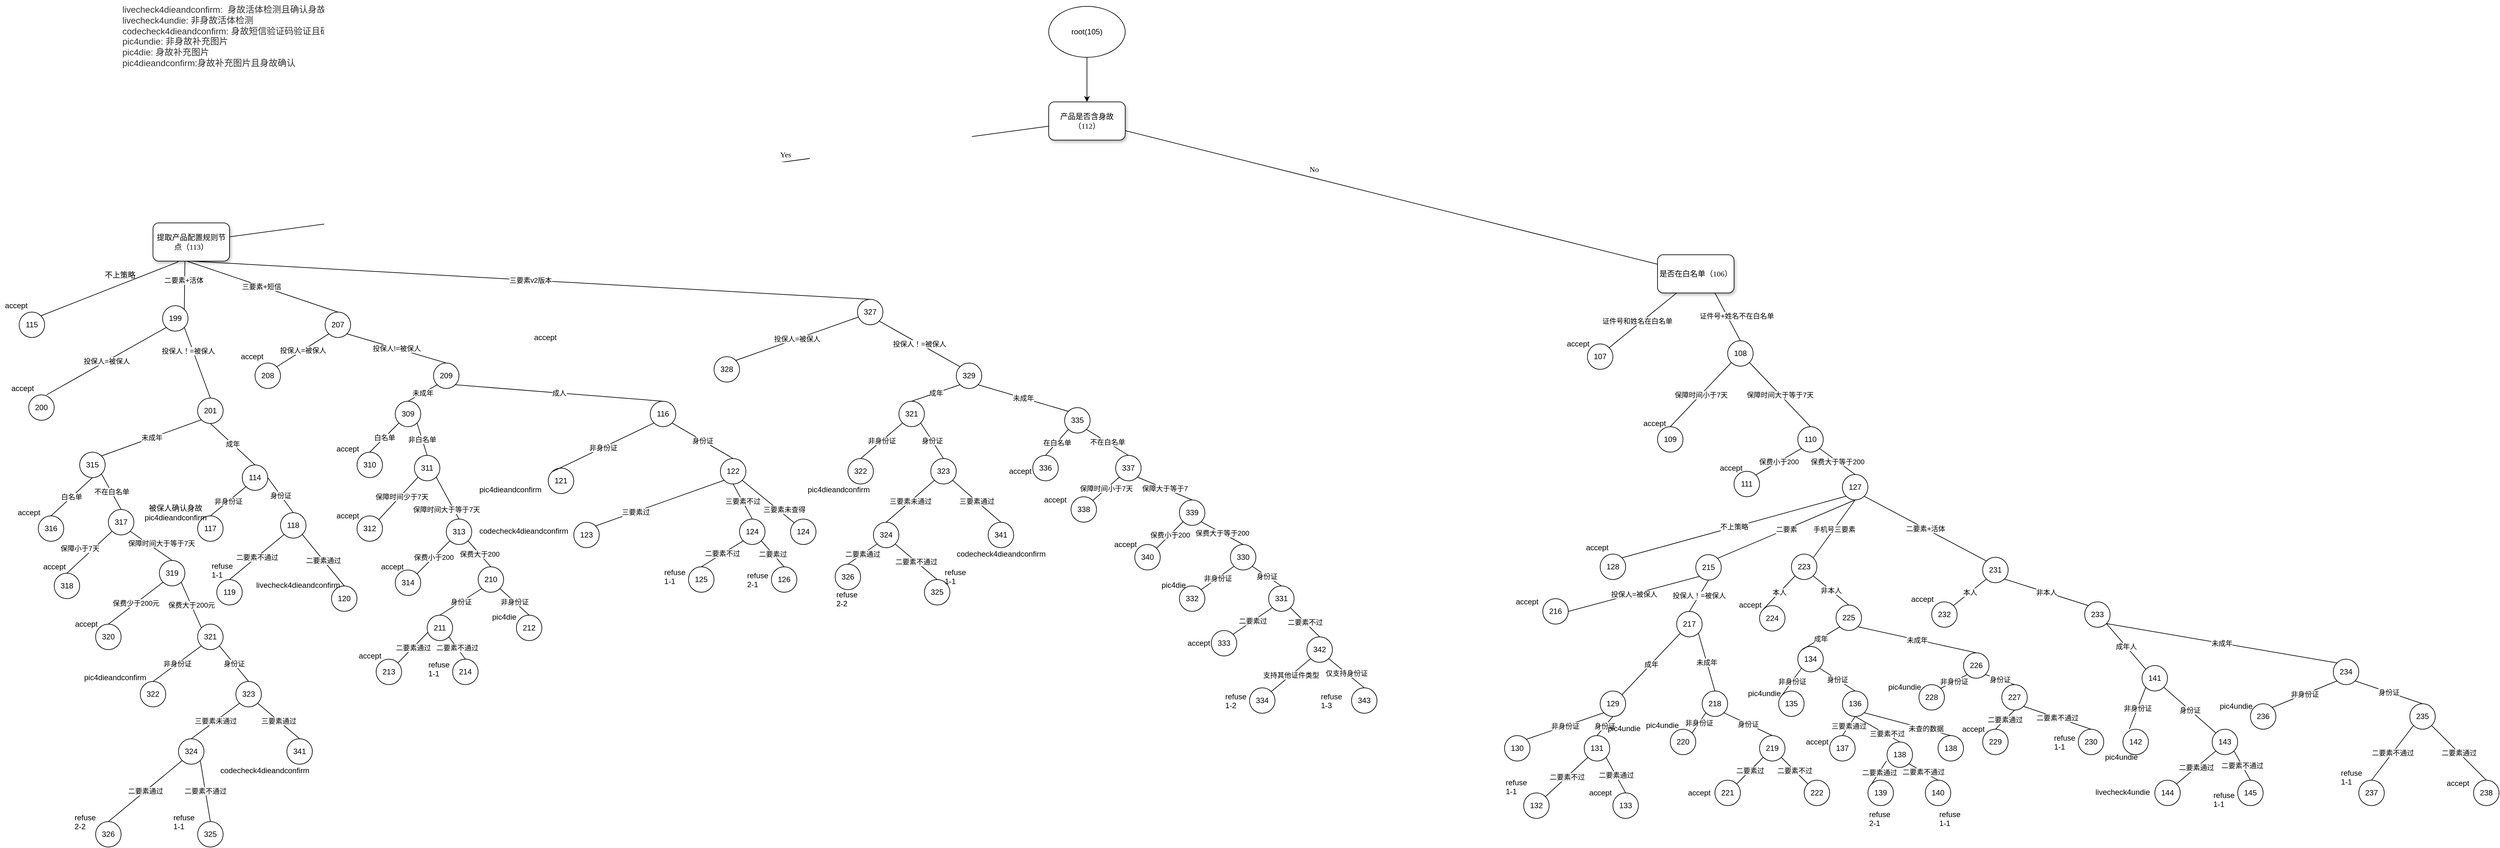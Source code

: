 <mxfile version="13.8.2" type="github">
  <diagram name="Page-1" id="10a91c8b-09ff-31b1-d368-03940ed4cc9e">
    <mxGraphModel dx="2522" dy="1644" grid="1" gridSize="10" guides="1" tooltips="1" connect="1" arrows="1" fold="1" page="1" pageScale="1" pageWidth="1100" pageHeight="850" background="#ffffff" math="0" shadow="0">
      <root>
        <mxCell id="0" />
        <mxCell id="1" parent="0" />
        <mxCell id="62893188c0fa7362-1" value="产品是否含身故（112）" style="whiteSpace=wrap;html=1;rounded=1;shadow=1;labelBackgroundColor=none;strokeWidth=1;fontFamily=Verdana;fontSize=12;align=center;" parent="1" vertex="1">
          <mxGeometry x="1575" y="-80" width="120" height="60" as="geometry" />
        </mxCell>
        <mxCell id="62893188c0fa7362-2" value="提取产品配置规则节点（113）" style="whiteSpace=wrap;html=1;rounded=1;shadow=1;labelBackgroundColor=none;strokeWidth=1;fontFamily=Verdana;fontSize=12;align=center;" parent="1" vertex="1">
          <mxGeometry x="170" y="110" width="120" height="60" as="geometry" />
        </mxCell>
        <mxCell id="62893188c0fa7362-3" value="是否在白名单（106）" style="whiteSpace=wrap;html=1;rounded=1;shadow=1;labelBackgroundColor=none;strokeWidth=1;fontFamily=Verdana;fontSize=12;align=center;" parent="1" vertex="1">
          <mxGeometry x="2530" y="160" width="120" height="60" as="geometry" />
        </mxCell>
        <mxCell id="62893188c0fa7362-4" value="No" style="rounded=0;html=1;labelBackgroundColor=none;startArrow=none;startFill=0;startSize=5;endArrow=none;endFill=0;endSize=5;jettySize=auto;orthogonalLoop=1;strokeWidth=1;fontFamily=Verdana;fontSize=12" parent="1" source="62893188c0fa7362-1" target="62893188c0fa7362-3" edge="1">
          <mxGeometry x="-0.3" y="13" relative="1" as="geometry">
            <mxPoint as="offset" />
          </mxGeometry>
        </mxCell>
        <mxCell id="62893188c0fa7362-5" value="Yes" style="rounded=0;html=1;labelBackgroundColor=none;startArrow=none;startFill=0;startSize=5;endArrow=none;endFill=0;endSize=5;jettySize=auto;orthogonalLoop=1;strokeWidth=1;fontFamily=Verdana;fontSize=12" parent="1" source="62893188c0fa7362-1" target="62893188c0fa7362-2" edge="1">
          <mxGeometry x="-0.359" y="-11" relative="1" as="geometry">
            <mxPoint as="offset" />
          </mxGeometry>
        </mxCell>
        <mxCell id="62893188c0fa7362-14" value="不上策略" style="rounded=0;html=1;labelBackgroundColor=none;startArrow=none;startFill=0;startSize=5;endArrow=none;endFill=0;endSize=5;jettySize=auto;orthogonalLoop=1;strokeWidth=1;fontFamily=Verdana;fontSize=12;exitX=0.333;exitY=1.017;exitDx=0;exitDy=0;exitPerimeter=0;entryX=1;entryY=0;entryDx=0;entryDy=0;" parent="1" source="62893188c0fa7362-2" target="k_FtLC-OP6g6ujeGB-re-13" edge="1">
          <mxGeometry x="-0.2" y="-14" relative="1" as="geometry">
            <mxPoint as="offset" />
            <mxPoint x="170" y="309.474" as="targetPoint" />
          </mxGeometry>
        </mxCell>
        <mxCell id="k_FtLC-OP6g6ujeGB-re-54" style="edgeStyle=orthogonalEdgeStyle;rounded=0;orthogonalLoop=1;jettySize=auto;html=1;" edge="1" parent="1" source="k_FtLC-OP6g6ujeGB-re-1" target="62893188c0fa7362-1">
          <mxGeometry relative="1" as="geometry" />
        </mxCell>
        <mxCell id="k_FtLC-OP6g6ujeGB-re-1" value="root(105)" style="ellipse;whiteSpace=wrap;html=1;" vertex="1" parent="1">
          <mxGeometry x="1575" y="-230" width="120" height="80" as="geometry" />
        </mxCell>
        <mxCell id="k_FtLC-OP6g6ujeGB-re-12" value="二要素+活体" style="endArrow=none;html=1;exitX=1;exitY=0;exitDx=0;exitDy=0;entryX=0.417;entryY=1;entryDx=0;entryDy=0;entryPerimeter=0;" edge="1" parent="1" source="k_FtLC-OP6g6ujeGB-re-14" target="62893188c0fa7362-2">
          <mxGeometry x="0.211" y="2" width="50" height="50" relative="1" as="geometry">
            <mxPoint x="300" y="310" as="sourcePoint" />
            <mxPoint x="450" y="230" as="targetPoint" />
            <mxPoint as="offset" />
          </mxGeometry>
        </mxCell>
        <mxCell id="k_FtLC-OP6g6ujeGB-re-13" value="115" style="ellipse;whiteSpace=wrap;html=1;aspect=fixed;" vertex="1" parent="1">
          <mxGeometry x="-40" y="250" width="40" height="40" as="geometry" />
        </mxCell>
        <mxCell id="k_FtLC-OP6g6ujeGB-re-14" value="199" style="ellipse;whiteSpace=wrap;html=1;aspect=fixed;" vertex="1" parent="1">
          <mxGeometry x="185" y="240" width="40" height="40" as="geometry" />
        </mxCell>
        <mxCell id="k_FtLC-OP6g6ujeGB-re-16" value="207" style="ellipse;whiteSpace=wrap;html=1;aspect=fixed;" vertex="1" parent="1">
          <mxGeometry x="440" y="250" width="40" height="40" as="geometry" />
        </mxCell>
        <mxCell id="k_FtLC-OP6g6ujeGB-re-17" value="" style="endArrow=none;html=1;entryX=0.442;entryY=1;entryDx=0;entryDy=0;entryPerimeter=0;exitX=0.5;exitY=0;exitDx=0;exitDy=0;" edge="1" parent="1" source="k_FtLC-OP6g6ujeGB-re-16" target="62893188c0fa7362-2">
          <mxGeometry width="50" height="50" relative="1" as="geometry">
            <mxPoint x="520" y="450" as="sourcePoint" />
            <mxPoint x="570" y="400" as="targetPoint" />
          </mxGeometry>
        </mxCell>
        <mxCell id="k_FtLC-OP6g6ujeGB-re-18" value="三要素+短信" style="edgeLabel;html=1;align=center;verticalAlign=middle;resizable=0;points=[];" vertex="1" connectable="0" parent="k_FtLC-OP6g6ujeGB-re-17">
          <mxGeometry x="0.241" y="1" relative="1" as="geometry">
            <mxPoint x="27.18" y="8.63" as="offset" />
          </mxGeometry>
        </mxCell>
        <mxCell id="k_FtLC-OP6g6ujeGB-re-19" value="327" style="ellipse;whiteSpace=wrap;html=1;aspect=fixed;" vertex="1" parent="1">
          <mxGeometry x="1275" y="230" width="40" height="40" as="geometry" />
        </mxCell>
        <mxCell id="k_FtLC-OP6g6ujeGB-re-22" value="三要素v2版本" style="endArrow=none;html=1;entryX=0.5;entryY=1;entryDx=0;entryDy=0;exitX=0.5;exitY=0;exitDx=0;exitDy=0;" edge="1" parent="1" source="k_FtLC-OP6g6ujeGB-re-19" target="62893188c0fa7362-2">
          <mxGeometry width="50" height="50" relative="1" as="geometry">
            <mxPoint x="520" y="450" as="sourcePoint" />
            <mxPoint x="570" y="400" as="targetPoint" />
          </mxGeometry>
        </mxCell>
        <mxCell id="k_FtLC-OP6g6ujeGB-re-23" value="accept" style="text;html=1;align=center;verticalAlign=middle;resizable=0;points=[];autosize=1;" vertex="1" parent="1">
          <mxGeometry x="-70" y="230" width="50" height="20" as="geometry" />
        </mxCell>
        <mxCell id="k_FtLC-OP6g6ujeGB-re-24" value="200" style="ellipse;whiteSpace=wrap;html=1;aspect=fixed;" vertex="1" parent="1">
          <mxGeometry x="-25" y="380" width="40" height="40" as="geometry" />
        </mxCell>
        <mxCell id="k_FtLC-OP6g6ujeGB-re-25" value="201" style="ellipse;whiteSpace=wrap;html=1;aspect=fixed;" vertex="1" parent="1">
          <mxGeometry x="240" y="385" width="40" height="40" as="geometry" />
        </mxCell>
        <mxCell id="k_FtLC-OP6g6ujeGB-re-26" value="投保人=被保人" style="endArrow=none;html=1;entryX=0;entryY=1;entryDx=0;entryDy=0;exitX=0.7;exitY=0;exitDx=0;exitDy=0;exitPerimeter=0;" edge="1" parent="1" source="k_FtLC-OP6g6ujeGB-re-24" target="k_FtLC-OP6g6ujeGB-re-14">
          <mxGeometry width="50" height="50" relative="1" as="geometry">
            <mxPoint x="520" y="450" as="sourcePoint" />
            <mxPoint x="570" y="400" as="targetPoint" />
          </mxGeometry>
        </mxCell>
        <mxCell id="k_FtLC-OP6g6ujeGB-re-27" value="投保人！=被保人" style="endArrow=none;html=1;exitX=0.5;exitY=0;exitDx=0;exitDy=0;entryX=1;entryY=1;entryDx=0;entryDy=0;" edge="1" parent="1" source="k_FtLC-OP6g6ujeGB-re-25" target="k_FtLC-OP6g6ujeGB-re-14">
          <mxGeometry x="0.377" y="7" width="50" height="50" relative="1" as="geometry">
            <mxPoint x="520" y="450" as="sourcePoint" />
            <mxPoint x="310" y="350" as="targetPoint" />
            <mxPoint as="offset" />
          </mxGeometry>
        </mxCell>
        <mxCell id="k_FtLC-OP6g6ujeGB-re-28" value="accept" style="text;html=1;align=center;verticalAlign=middle;resizable=0;points=[];autosize=1;" vertex="1" parent="1">
          <mxGeometry x="-60" y="360" width="50" height="20" as="geometry" />
        </mxCell>
        <mxCell id="k_FtLC-OP6g6ujeGB-re-29" value="315" style="ellipse;whiteSpace=wrap;html=1;aspect=fixed;" vertex="1" parent="1">
          <mxGeometry x="55" y="470" width="40" height="40" as="geometry" />
        </mxCell>
        <mxCell id="k_FtLC-OP6g6ujeGB-re-30" value="114" style="ellipse;whiteSpace=wrap;html=1;aspect=fixed;" vertex="1" parent="1">
          <mxGeometry x="310" y="490" width="40" height="40" as="geometry" />
        </mxCell>
        <mxCell id="k_FtLC-OP6g6ujeGB-re-31" value="未成年" style="endArrow=none;html=1;entryX=0;entryY=1;entryDx=0;entryDy=0;exitX=1;exitY=0;exitDx=0;exitDy=0;" edge="1" parent="1" source="k_FtLC-OP6g6ujeGB-re-29" target="k_FtLC-OP6g6ujeGB-re-25">
          <mxGeometry width="50" height="50" relative="1" as="geometry">
            <mxPoint x="520" y="450" as="sourcePoint" />
            <mxPoint x="570" y="400" as="targetPoint" />
          </mxGeometry>
        </mxCell>
        <mxCell id="k_FtLC-OP6g6ujeGB-re-32" value="成年" style="endArrow=none;html=1;entryX=0.5;entryY=1;entryDx=0;entryDy=0;exitX=0.5;exitY=0;exitDx=0;exitDy=0;" edge="1" parent="1" source="k_FtLC-OP6g6ujeGB-re-30" target="k_FtLC-OP6g6ujeGB-re-25">
          <mxGeometry width="50" height="50" relative="1" as="geometry">
            <mxPoint x="520" y="450" as="sourcePoint" />
            <mxPoint x="570" y="400" as="targetPoint" />
          </mxGeometry>
        </mxCell>
        <mxCell id="k_FtLC-OP6g6ujeGB-re-33" value="316" style="ellipse;whiteSpace=wrap;html=1;aspect=fixed;" vertex="1" parent="1">
          <mxGeometry x="-10" y="570" width="40" height="40" as="geometry" />
        </mxCell>
        <mxCell id="k_FtLC-OP6g6ujeGB-re-35" value="白名单" style="endArrow=none;html=1;entryX=0.5;entryY=1;entryDx=0;entryDy=0;exitX=0.5;exitY=0;exitDx=0;exitDy=0;" edge="1" parent="1" source="k_FtLC-OP6g6ujeGB-re-33" target="k_FtLC-OP6g6ujeGB-re-29">
          <mxGeometry width="50" height="50" relative="1" as="geometry">
            <mxPoint x="520" y="450" as="sourcePoint" />
            <mxPoint x="570" y="400" as="targetPoint" />
          </mxGeometry>
        </mxCell>
        <mxCell id="k_FtLC-OP6g6ujeGB-re-37" value="317" style="ellipse;whiteSpace=wrap;html=1;aspect=fixed;" vertex="1" parent="1">
          <mxGeometry x="100" y="560" width="40" height="40" as="geometry" />
        </mxCell>
        <mxCell id="k_FtLC-OP6g6ujeGB-re-38" value="accept" style="text;html=1;align=center;verticalAlign=middle;resizable=0;points=[];autosize=1;" vertex="1" parent="1">
          <mxGeometry x="-50" y="555" width="50" height="20" as="geometry" />
        </mxCell>
        <mxCell id="k_FtLC-OP6g6ujeGB-re-39" value="不在白名单" style="endArrow=none;html=1;entryX=1;entryY=1;entryDx=0;entryDy=0;exitX=0.5;exitY=0;exitDx=0;exitDy=0;" edge="1" parent="1" source="k_FtLC-OP6g6ujeGB-re-37" target="k_FtLC-OP6g6ujeGB-re-29">
          <mxGeometry width="50" height="50" relative="1" as="geometry">
            <mxPoint x="520" y="450" as="sourcePoint" />
            <mxPoint x="570" y="400" as="targetPoint" />
          </mxGeometry>
        </mxCell>
        <mxCell id="k_FtLC-OP6g6ujeGB-re-40" value="318" style="ellipse;whiteSpace=wrap;html=1;aspect=fixed;" vertex="1" parent="1">
          <mxGeometry x="15" y="660" width="40" height="40" as="geometry" />
        </mxCell>
        <mxCell id="k_FtLC-OP6g6ujeGB-re-41" value="319" style="ellipse;whiteSpace=wrap;html=1;aspect=fixed;" vertex="1" parent="1">
          <mxGeometry x="180" y="640" width="40" height="40" as="geometry" />
        </mxCell>
        <mxCell id="k_FtLC-OP6g6ujeGB-re-42" value="" style="endArrow=none;html=1;entryX=0;entryY=1;entryDx=0;entryDy=0;exitX=0.5;exitY=0;exitDx=0;exitDy=0;" edge="1" parent="1" source="k_FtLC-OP6g6ujeGB-re-40" target="k_FtLC-OP6g6ujeGB-re-37">
          <mxGeometry width="50" height="50" relative="1" as="geometry">
            <mxPoint x="520" y="450" as="sourcePoint" />
            <mxPoint x="570" y="400" as="targetPoint" />
          </mxGeometry>
        </mxCell>
        <mxCell id="k_FtLC-OP6g6ujeGB-re-43" value="保障小于7天" style="edgeLabel;html=1;align=center;verticalAlign=middle;resizable=0;points=[];" vertex="1" connectable="0" parent="k_FtLC-OP6g6ujeGB-re-42">
          <mxGeometry x="0.289" y="-4" relative="1" as="geometry">
            <mxPoint x="-28.35" as="offset" />
          </mxGeometry>
        </mxCell>
        <mxCell id="k_FtLC-OP6g6ujeGB-re-44" value="accept" style="text;html=1;align=center;verticalAlign=middle;resizable=0;points=[];autosize=1;" vertex="1" parent="1">
          <mxGeometry x="-10" y="640" width="50" height="20" as="geometry" />
        </mxCell>
        <mxCell id="k_FtLC-OP6g6ujeGB-re-45" value="保障时间大于等于7天" style="endArrow=none;html=1;entryX=1;entryY=1;entryDx=0;entryDy=0;exitX=0.5;exitY=0;exitDx=0;exitDy=0;" edge="1" parent="1" source="k_FtLC-OP6g6ujeGB-re-41" target="k_FtLC-OP6g6ujeGB-re-37">
          <mxGeometry x="-0.266" y="-12" width="50" height="50" relative="1" as="geometry">
            <mxPoint x="520" y="450" as="sourcePoint" />
            <mxPoint x="570" y="400" as="targetPoint" />
            <mxPoint as="offset" />
          </mxGeometry>
        </mxCell>
        <mxCell id="k_FtLC-OP6g6ujeGB-re-46" value="320" style="ellipse;whiteSpace=wrap;html=1;aspect=fixed;" vertex="1" parent="1">
          <mxGeometry x="80" y="740" width="40" height="40" as="geometry" />
        </mxCell>
        <mxCell id="k_FtLC-OP6g6ujeGB-re-47" value="保费少于200元" style="endArrow=none;html=1;entryX=0;entryY=1;entryDx=0;entryDy=0;exitX=0.5;exitY=0;exitDx=0;exitDy=0;" edge="1" parent="1" source="k_FtLC-OP6g6ujeGB-re-46" target="k_FtLC-OP6g6ujeGB-re-41">
          <mxGeometry width="50" height="50" relative="1" as="geometry">
            <mxPoint x="520" y="450" as="sourcePoint" />
            <mxPoint x="570" y="400" as="targetPoint" />
          </mxGeometry>
        </mxCell>
        <mxCell id="k_FtLC-OP6g6ujeGB-re-48" value="accept" style="text;html=1;align=center;verticalAlign=middle;resizable=0;points=[];autosize=1;" vertex="1" parent="1">
          <mxGeometry x="40" y="730" width="50" height="20" as="geometry" />
        </mxCell>
        <mxCell id="k_FtLC-OP6g6ujeGB-re-50" value="321" style="ellipse;whiteSpace=wrap;html=1;aspect=fixed;" vertex="1" parent="1">
          <mxGeometry x="240" y="740" width="40" height="40" as="geometry" />
        </mxCell>
        <mxCell id="k_FtLC-OP6g6ujeGB-re-51" value="保费大于200元" style="endArrow=none;html=1;entryX=1;entryY=1;entryDx=0;entryDy=0;exitX=0;exitY=0;exitDx=0;exitDy=0;" edge="1" parent="1" source="k_FtLC-OP6g6ujeGB-re-50" target="k_FtLC-OP6g6ujeGB-re-41">
          <mxGeometry width="50" height="50" relative="1" as="geometry">
            <mxPoint x="520" y="450" as="sourcePoint" />
            <mxPoint x="570" y="400" as="targetPoint" />
          </mxGeometry>
        </mxCell>
        <mxCell id="k_FtLC-OP6g6ujeGB-re-53" value="117" style="ellipse;whiteSpace=wrap;html=1;aspect=fixed;" vertex="1" parent="1">
          <mxGeometry x="240" y="570" width="40" height="40" as="geometry" />
        </mxCell>
        <mxCell id="k_FtLC-OP6g6ujeGB-re-56" value="非身份证" style="endArrow=none;html=1;entryX=0;entryY=1;entryDx=0;entryDy=0;exitX=0.5;exitY=0;exitDx=0;exitDy=0;" edge="1" parent="1" source="k_FtLC-OP6g6ujeGB-re-53" target="k_FtLC-OP6g6ujeGB-re-30">
          <mxGeometry width="50" height="50" relative="1" as="geometry">
            <mxPoint x="420" y="480" as="sourcePoint" />
            <mxPoint x="470" y="430" as="targetPoint" />
          </mxGeometry>
        </mxCell>
        <mxCell id="k_FtLC-OP6g6ujeGB-re-57" value="被保人确认身故&lt;br&gt;pic4dieandconfirm" style="text;html=1;align=center;verticalAlign=middle;resizable=0;points=[];autosize=1;" vertex="1" parent="1">
          <mxGeometry x="150" y="550" width="110" height="30" as="geometry" />
        </mxCell>
        <mxCell id="k_FtLC-OP6g6ujeGB-re-58" value="118" style="ellipse;whiteSpace=wrap;html=1;aspect=fixed;" vertex="1" parent="1">
          <mxGeometry x="370" y="565" width="40" height="40" as="geometry" />
        </mxCell>
        <mxCell id="k_FtLC-OP6g6ujeGB-re-59" value="身份证" style="endArrow=none;html=1;entryX=1;entryY=0.5;entryDx=0;entryDy=0;exitX=0.5;exitY=0;exitDx=0;exitDy=0;" edge="1" parent="1" source="k_FtLC-OP6g6ujeGB-re-58" target="k_FtLC-OP6g6ujeGB-re-30">
          <mxGeometry width="50" height="50" relative="1" as="geometry">
            <mxPoint x="420" y="480" as="sourcePoint" />
            <mxPoint x="470" y="430" as="targetPoint" />
          </mxGeometry>
        </mxCell>
        <mxCell id="k_FtLC-OP6g6ujeGB-re-60" value="119" style="ellipse;whiteSpace=wrap;html=1;aspect=fixed;" vertex="1" parent="1">
          <mxGeometry x="270" y="670" width="40" height="40" as="geometry" />
        </mxCell>
        <mxCell id="k_FtLC-OP6g6ujeGB-re-61" value="二要素不通过" style="endArrow=none;html=1;entryX=0;entryY=1;entryDx=0;entryDy=0;exitX=0.5;exitY=0;exitDx=0;exitDy=0;" edge="1" parent="1" source="k_FtLC-OP6g6ujeGB-re-60" target="k_FtLC-OP6g6ujeGB-re-58">
          <mxGeometry width="50" height="50" relative="1" as="geometry">
            <mxPoint x="420" y="480" as="sourcePoint" />
            <mxPoint x="470" y="430" as="targetPoint" />
          </mxGeometry>
        </mxCell>
        <mxCell id="k_FtLC-OP6g6ujeGB-re-62" value="120" style="ellipse;whiteSpace=wrap;html=1;aspect=fixed;" vertex="1" parent="1">
          <mxGeometry x="450" y="680" width="40" height="40" as="geometry" />
        </mxCell>
        <mxCell id="k_FtLC-OP6g6ujeGB-re-63" value="二要素通过" style="endArrow=none;html=1;entryX=1;entryY=1;entryDx=0;entryDy=0;exitX=0.5;exitY=0;exitDx=0;exitDy=0;" edge="1" parent="1" source="k_FtLC-OP6g6ujeGB-re-62" target="k_FtLC-OP6g6ujeGB-re-58">
          <mxGeometry width="50" height="50" relative="1" as="geometry">
            <mxPoint x="420" y="480" as="sourcePoint" />
            <mxPoint x="470" y="430" as="targetPoint" />
          </mxGeometry>
        </mxCell>
        <mxCell id="k_FtLC-OP6g6ujeGB-re-64" value="refuse&amp;nbsp;&lt;br&gt;1-1" style="text;whiteSpace=wrap;html=1;" vertex="1" parent="1">
          <mxGeometry x="260" y="635" width="40" height="30" as="geometry" />
        </mxCell>
        <mxCell id="k_FtLC-OP6g6ujeGB-re-65" value="livecheck4dieandconfirm" style="text;whiteSpace=wrap;html=1;" vertex="1" parent="1">
          <mxGeometry x="330" y="665" width="160" height="30" as="geometry" />
        </mxCell>
        <mxCell id="k_FtLC-OP6g6ujeGB-re-67" value="&lt;span style=&quot;color: rgb(50, 50, 50); font-size: 14px; font-style: normal; font-weight: 400; letter-spacing: normal; text-align: left; text-indent: 0px; text-transform: none; word-spacing: 0px; background-color: rgba(255, 255, 255, 0.01); display: inline; float: none;&quot;&gt;livecheck4dieandconfirm:&amp;nbsp;&amp;nbsp;身故活体检测且确认身故责任&lt;/span&gt;&lt;br style=&quot;color: rgb(50, 50, 50); font-size: 14px; font-style: normal; font-weight: 400; letter-spacing: normal; text-align: left; text-indent: 0px; text-transform: none; word-spacing: 0px; background-color: rgba(255, 255, 255, 0.01);&quot;&gt;&lt;div style=&quot;resize: none; outline: 0px; font-size: 14px; color: rgb(50, 50, 50); font-style: normal; font-weight: 400; letter-spacing: normal; text-align: left; text-indent: 0px; text-transform: none; word-spacing: 0px; background-color: rgba(255, 255, 255, 0.01);&quot;&gt;&lt;/div&gt;&lt;span style=&quot;color: rgb(50, 50, 50); font-size: 14px; font-style: normal; font-weight: 400; letter-spacing: normal; text-align: left; text-indent: 0px; text-transform: none; word-spacing: 0px; background-color: rgba(255, 255, 255, 0.01); display: inline; float: none;&quot;&gt;livecheck4undie: 非身故活体检测&lt;/span&gt;&lt;br style=&quot;color: rgb(50, 50, 50); font-size: 14px; font-style: normal; font-weight: 400; letter-spacing: normal; text-align: left; text-indent: 0px; text-transform: none; word-spacing: 0px; background-color: rgba(255, 255, 255, 0.01);&quot;&gt;&lt;div style=&quot;resize: none; outline: 0px; font-size: 14px; color: rgb(50, 50, 50); font-style: normal; font-weight: 400; letter-spacing: normal; text-align: left; text-indent: 0px; text-transform: none; word-spacing: 0px; background-color: rgba(255, 255, 255, 0.01);&quot;&gt;&lt;/div&gt;&lt;span style=&quot;color: rgb(50, 50, 50); font-size: 14px; font-style: normal; font-weight: 400; letter-spacing: normal; text-align: left; text-indent: 0px; text-transform: none; word-spacing: 0px; background-color: rgba(255, 255, 255, 0.01); display: inline; float: none;&quot;&gt;codecheck4dieandconfirm: 身故短信验证码验证且确认身故责任&lt;/span&gt;&lt;br style=&quot;color: rgb(50, 50, 50); font-size: 14px; font-style: normal; font-weight: 400; letter-spacing: normal; text-align: left; text-indent: 0px; text-transform: none; word-spacing: 0px; background-color: rgba(255, 255, 255, 0.01);&quot;&gt;&lt;div style=&quot;resize: none; outline: 0px; font-size: 14px; color: rgb(50, 50, 50); font-style: normal; font-weight: 400; letter-spacing: normal; text-align: left; text-indent: 0px; text-transform: none; word-spacing: 0px; background-color: rgba(255, 255, 255, 0.01);&quot;&gt;&lt;/div&gt;&lt;span style=&quot;color: rgb(50, 50, 50); font-size: 14px; font-style: normal; font-weight: 400; letter-spacing: normal; text-align: left; text-indent: 0px; text-transform: none; word-spacing: 0px; background-color: rgba(255, 255, 255, 0.01); display: inline; float: none;&quot;&gt;pic4undie: 非身故补充图片&lt;/span&gt;&lt;br style=&quot;color: rgb(50, 50, 50); font-size: 14px; font-style: normal; font-weight: 400; letter-spacing: normal; text-align: left; text-indent: 0px; text-transform: none; word-spacing: 0px; background-color: rgba(255, 255, 255, 0.01);&quot;&gt;&lt;div style=&quot;resize: none; outline: 0px; font-size: 14px; color: rgb(50, 50, 50); font-style: normal; font-weight: 400; letter-spacing: normal; text-align: left; text-indent: 0px; text-transform: none; word-spacing: 0px; background-color: rgba(255, 255, 255, 0.01);&quot;&gt;&lt;/div&gt;&lt;span style=&quot;color: rgb(50, 50, 50); font-size: 14px; font-style: normal; font-weight: 400; letter-spacing: normal; text-align: left; text-indent: 0px; text-transform: none; word-spacing: 0px; background-color: rgba(255, 255, 255, 0.01); display: inline; float: none;&quot;&gt;pic4die: 身故补充图片&lt;/span&gt;&lt;br style=&quot;color: rgb(50, 50, 50); font-size: 14px; font-style: normal; font-weight: 400; letter-spacing: normal; text-align: left; text-indent: 0px; text-transform: none; word-spacing: 0px; background-color: rgba(255, 255, 255, 0.01);&quot;&gt;&lt;span style=&quot;color: rgb(50, 50, 50); font-size: 14px; font-style: normal; font-weight: 400; letter-spacing: normal; text-align: left; text-indent: 0px; text-transform: none; word-spacing: 0px; background-color: rgba(255, 255, 255, 0.01); display: inline; float: none;&quot;&gt;pic4dieandconfirm:身故补充图片且身故确认&lt;/span&gt;" style="text;whiteSpace=wrap;html=1;" vertex="1" parent="1">
          <mxGeometry x="120" y="-240" width="420" height="110" as="geometry" />
        </mxCell>
        <mxCell id="k_FtLC-OP6g6ujeGB-re-68" value="208" style="ellipse;whiteSpace=wrap;html=1;aspect=fixed;" vertex="1" parent="1">
          <mxGeometry x="330" y="330" width="40" height="40" as="geometry" />
        </mxCell>
        <mxCell id="k_FtLC-OP6g6ujeGB-re-69" value="投保人=被保人" style="endArrow=none;html=1;entryX=0;entryY=1;entryDx=0;entryDy=0;exitX=1;exitY=0;exitDx=0;exitDy=0;" edge="1" parent="1" source="k_FtLC-OP6g6ujeGB-re-68" target="k_FtLC-OP6g6ujeGB-re-16">
          <mxGeometry width="50" height="50" relative="1" as="geometry">
            <mxPoint x="580" y="480" as="sourcePoint" />
            <mxPoint x="630" y="430" as="targetPoint" />
          </mxGeometry>
        </mxCell>
        <mxCell id="k_FtLC-OP6g6ujeGB-re-70" value="accept" style="text;html=1;align=center;verticalAlign=middle;resizable=0;points=[];autosize=1;" vertex="1" parent="1">
          <mxGeometry x="300" y="310" width="50" height="20" as="geometry" />
        </mxCell>
        <mxCell id="k_FtLC-OP6g6ujeGB-re-71" value="209" style="ellipse;whiteSpace=wrap;html=1;aspect=fixed;" vertex="1" parent="1">
          <mxGeometry x="610" y="330" width="40" height="40" as="geometry" />
        </mxCell>
        <mxCell id="k_FtLC-OP6g6ujeGB-re-72" value="投保人!=被保人" style="endArrow=none;html=1;exitX=0.5;exitY=0;exitDx=0;exitDy=0;entryX=1;entryY=1;entryDx=0;entryDy=0;" edge="1" parent="1" source="k_FtLC-OP6g6ujeGB-re-71" target="k_FtLC-OP6g6ujeGB-re-16">
          <mxGeometry width="50" height="50" relative="1" as="geometry">
            <mxPoint x="703.142" y="386.718" as="sourcePoint" />
            <mxPoint x="643.142" y="354.142" as="targetPoint" />
          </mxGeometry>
        </mxCell>
        <mxCell id="k_FtLC-OP6g6ujeGB-re-73" value="309" style="ellipse;whiteSpace=wrap;html=1;aspect=fixed;" vertex="1" parent="1">
          <mxGeometry x="550" y="390" width="40" height="40" as="geometry" />
        </mxCell>
        <mxCell id="k_FtLC-OP6g6ujeGB-re-74" value="未成年" style="endArrow=none;html=1;entryX=0;entryY=1;entryDx=0;entryDy=0;exitX=0.5;exitY=0;exitDx=0;exitDy=0;" edge="1" parent="1" source="k_FtLC-OP6g6ujeGB-re-73" target="k_FtLC-OP6g6ujeGB-re-71">
          <mxGeometry width="50" height="50" relative="1" as="geometry">
            <mxPoint x="604" y="466" as="sourcePoint" />
            <mxPoint x="630" y="430" as="targetPoint" />
          </mxGeometry>
        </mxCell>
        <mxCell id="k_FtLC-OP6g6ujeGB-re-75" value="116" style="ellipse;whiteSpace=wrap;html=1;aspect=fixed;" vertex="1" parent="1">
          <mxGeometry x="950" y="390" width="40" height="40" as="geometry" />
        </mxCell>
        <mxCell id="k_FtLC-OP6g6ujeGB-re-76" value="成人" style="endArrow=none;html=1;entryX=1;entryY=1;entryDx=0;entryDy=0;exitX=0.5;exitY=0;exitDx=0;exitDy=0;" edge="1" parent="1" source="k_FtLC-OP6g6ujeGB-re-75" target="k_FtLC-OP6g6ujeGB-re-71">
          <mxGeometry width="50" height="50" relative="1" as="geometry">
            <mxPoint x="580" y="480" as="sourcePoint" />
            <mxPoint x="630" y="430" as="targetPoint" />
          </mxGeometry>
        </mxCell>
        <mxCell id="k_FtLC-OP6g6ujeGB-re-77" value="310" style="ellipse;whiteSpace=wrap;html=1;aspect=fixed;" vertex="1" parent="1">
          <mxGeometry x="490" y="470" width="40" height="40" as="geometry" />
        </mxCell>
        <mxCell id="k_FtLC-OP6g6ujeGB-re-78" value="311" style="ellipse;whiteSpace=wrap;html=1;aspect=fixed;" vertex="1" parent="1">
          <mxGeometry x="580" y="475" width="40" height="40" as="geometry" />
        </mxCell>
        <mxCell id="k_FtLC-OP6g6ujeGB-re-80" value="白名单" style="endArrow=none;html=1;entryX=0;entryY=1;entryDx=0;entryDy=0;exitX=0.5;exitY=0;exitDx=0;exitDy=0;" edge="1" parent="1" source="k_FtLC-OP6g6ujeGB-re-77" target="k_FtLC-OP6g6ujeGB-re-73">
          <mxGeometry width="50" height="50" relative="1" as="geometry">
            <mxPoint x="580" y="580" as="sourcePoint" />
            <mxPoint x="630" y="530" as="targetPoint" />
          </mxGeometry>
        </mxCell>
        <mxCell id="k_FtLC-OP6g6ujeGB-re-81" value="非白名单" style="endArrow=none;html=1;entryX=1;entryY=1;entryDx=0;entryDy=0;exitX=0.5;exitY=0;exitDx=0;exitDy=0;" edge="1" parent="1" source="k_FtLC-OP6g6ujeGB-re-78" target="k_FtLC-OP6g6ujeGB-re-73">
          <mxGeometry width="50" height="50" relative="1" as="geometry">
            <mxPoint x="580" y="580" as="sourcePoint" />
            <mxPoint x="630" y="530" as="targetPoint" />
          </mxGeometry>
        </mxCell>
        <mxCell id="k_FtLC-OP6g6ujeGB-re-86" value="accept" style="text;html=1;align=center;verticalAlign=middle;resizable=0;points=[];autosize=1;" vertex="1" parent="1">
          <mxGeometry x="450" y="455" width="50" height="20" as="geometry" />
        </mxCell>
        <mxCell id="k_FtLC-OP6g6ujeGB-re-93" value="322" style="ellipse;whiteSpace=wrap;html=1;aspect=fixed;" vertex="1" parent="1">
          <mxGeometry x="150" y="830" width="40" height="40" as="geometry" />
        </mxCell>
        <mxCell id="k_FtLC-OP6g6ujeGB-re-94" value="323" style="ellipse;whiteSpace=wrap;html=1;aspect=fixed;" vertex="1" parent="1">
          <mxGeometry x="300" y="830" width="40" height="40" as="geometry" />
        </mxCell>
        <mxCell id="k_FtLC-OP6g6ujeGB-re-95" value="非身份证" style="endArrow=none;html=1;entryX=0;entryY=1;entryDx=0;entryDy=0;exitX=0.5;exitY=0;exitDx=0;exitDy=0;" edge="1" parent="1" source="k_FtLC-OP6g6ujeGB-re-93" target="k_FtLC-OP6g6ujeGB-re-50">
          <mxGeometry width="50" height="50" relative="1" as="geometry">
            <mxPoint x="670" y="780" as="sourcePoint" />
            <mxPoint x="720" y="730" as="targetPoint" />
          </mxGeometry>
        </mxCell>
        <mxCell id="k_FtLC-OP6g6ujeGB-re-96" value="身份证" style="endArrow=none;html=1;entryX=1;entryY=1;entryDx=0;entryDy=0;exitX=0.5;exitY=0;exitDx=0;exitDy=0;" edge="1" parent="1" source="k_FtLC-OP6g6ujeGB-re-94" target="k_FtLC-OP6g6ujeGB-re-50">
          <mxGeometry width="50" height="50" relative="1" as="geometry">
            <mxPoint x="670" y="680" as="sourcePoint" />
            <mxPoint x="720" y="630" as="targetPoint" />
          </mxGeometry>
        </mxCell>
        <mxCell id="k_FtLC-OP6g6ujeGB-re-97" value="pic4dieandconfirm" style="text;whiteSpace=wrap;html=1;" vertex="1" parent="1">
          <mxGeometry x="60" y="810" width="120" height="30" as="geometry" />
        </mxCell>
        <mxCell id="k_FtLC-OP6g6ujeGB-re-98" value="324" style="ellipse;whiteSpace=wrap;html=1;aspect=fixed;" vertex="1" parent="1">
          <mxGeometry x="210" y="920" width="40" height="40" as="geometry" />
        </mxCell>
        <mxCell id="k_FtLC-OP6g6ujeGB-re-99" value="341" style="ellipse;whiteSpace=wrap;html=1;aspect=fixed;" vertex="1" parent="1">
          <mxGeometry x="380" y="920" width="40" height="40" as="geometry" />
        </mxCell>
        <mxCell id="k_FtLC-OP6g6ujeGB-re-100" value="三要素未通过" style="endArrow=none;html=1;entryX=0;entryY=1;entryDx=0;entryDy=0;exitX=0.5;exitY=0;exitDx=0;exitDy=0;" edge="1" parent="1" source="k_FtLC-OP6g6ujeGB-re-98" target="k_FtLC-OP6g6ujeGB-re-94">
          <mxGeometry width="50" height="50" relative="1" as="geometry">
            <mxPoint x="360" y="880" as="sourcePoint" />
            <mxPoint x="410" y="830" as="targetPoint" />
          </mxGeometry>
        </mxCell>
        <mxCell id="k_FtLC-OP6g6ujeGB-re-101" value="三要素通过" style="endArrow=none;html=1;entryX=1;entryY=1;entryDx=0;entryDy=0;exitX=0.5;exitY=0;exitDx=0;exitDy=0;" edge="1" parent="1" source="k_FtLC-OP6g6ujeGB-re-99" target="k_FtLC-OP6g6ujeGB-re-94">
          <mxGeometry width="50" height="50" relative="1" as="geometry">
            <mxPoint x="360" y="880" as="sourcePoint" />
            <mxPoint x="410" y="830" as="targetPoint" />
          </mxGeometry>
        </mxCell>
        <mxCell id="k_FtLC-OP6g6ujeGB-re-102" value="codecheck4dieandconfirm" style="text;html=1;align=center;verticalAlign=middle;resizable=0;points=[];autosize=1;" vertex="1" parent="1">
          <mxGeometry x="270" y="960" width="150" height="20" as="geometry" />
        </mxCell>
        <mxCell id="k_FtLC-OP6g6ujeGB-re-103" value="326" style="ellipse;whiteSpace=wrap;html=1;aspect=fixed;" vertex="1" parent="1">
          <mxGeometry x="80" y="1050" width="40" height="40" as="geometry" />
        </mxCell>
        <mxCell id="k_FtLC-OP6g6ujeGB-re-104" value="325" style="ellipse;whiteSpace=wrap;html=1;aspect=fixed;" vertex="1" parent="1">
          <mxGeometry x="240" y="1050" width="40" height="40" as="geometry" />
        </mxCell>
        <mxCell id="k_FtLC-OP6g6ujeGB-re-105" value="二要素通过" style="endArrow=none;html=1;entryX=0;entryY=1;entryDx=0;entryDy=0;exitX=0.5;exitY=0;exitDx=0;exitDy=0;" edge="1" parent="1" source="k_FtLC-OP6g6ujeGB-re-103" target="k_FtLC-OP6g6ujeGB-re-98">
          <mxGeometry width="50" height="50" relative="1" as="geometry">
            <mxPoint x="360" y="880" as="sourcePoint" />
            <mxPoint x="410" y="830" as="targetPoint" />
          </mxGeometry>
        </mxCell>
        <mxCell id="k_FtLC-OP6g6ujeGB-re-106" value="二要素不通过" style="endArrow=none;html=1;entryX=1;entryY=1;entryDx=0;entryDy=0;exitX=0.5;exitY=0;exitDx=0;exitDy=0;" edge="1" parent="1" source="k_FtLC-OP6g6ujeGB-re-104" target="k_FtLC-OP6g6ujeGB-re-98">
          <mxGeometry width="50" height="50" relative="1" as="geometry">
            <mxPoint x="360" y="880" as="sourcePoint" />
            <mxPoint x="410" y="830" as="targetPoint" />
          </mxGeometry>
        </mxCell>
        <mxCell id="k_FtLC-OP6g6ujeGB-re-107" value="refuse&amp;nbsp;&lt;br&gt;1-1" style="text;whiteSpace=wrap;html=1;" vertex="1" parent="1">
          <mxGeometry x="200" y="1030" width="40" height="30" as="geometry" />
        </mxCell>
        <mxCell id="k_FtLC-OP6g6ujeGB-re-108" value="refuse&amp;nbsp;&lt;br&gt;2-2" style="text;whiteSpace=wrap;html=1;" vertex="1" parent="1">
          <mxGeometry x="45" y="1030" width="40" height="30" as="geometry" />
        </mxCell>
        <mxCell id="k_FtLC-OP6g6ujeGB-re-109" value="121" style="ellipse;whiteSpace=wrap;html=1;aspect=fixed;" vertex="1" parent="1">
          <mxGeometry x="790" y="495" width="40" height="40" as="geometry" />
        </mxCell>
        <mxCell id="k_FtLC-OP6g6ujeGB-re-110" value="122" style="ellipse;whiteSpace=wrap;html=1;aspect=fixed;" vertex="1" parent="1">
          <mxGeometry x="1060" y="480" width="40" height="40" as="geometry" />
        </mxCell>
        <mxCell id="k_FtLC-OP6g6ujeGB-re-111" value="非身份证" style="endArrow=none;html=1;entryX=0;entryY=1;entryDx=0;entryDy=0;exitX=0;exitY=0;exitDx=0;exitDy=0;" edge="1" parent="1" source="k_FtLC-OP6g6ujeGB-re-109" target="k_FtLC-OP6g6ujeGB-re-75">
          <mxGeometry width="50" height="50" relative="1" as="geometry">
            <mxPoint x="590" y="590" as="sourcePoint" />
            <mxPoint x="640" y="540" as="targetPoint" />
          </mxGeometry>
        </mxCell>
        <mxCell id="k_FtLC-OP6g6ujeGB-re-112" value="身份证" style="endArrow=none;html=1;entryX=1;entryY=1;entryDx=0;entryDy=0;exitX=0.5;exitY=0;exitDx=0;exitDy=0;" edge="1" parent="1" source="k_FtLC-OP6g6ujeGB-re-110" target="k_FtLC-OP6g6ujeGB-re-75">
          <mxGeometry width="50" height="50" relative="1" as="geometry">
            <mxPoint x="590" y="590" as="sourcePoint" />
            <mxPoint x="640" y="540" as="targetPoint" />
          </mxGeometry>
        </mxCell>
        <mxCell id="k_FtLC-OP6g6ujeGB-re-113" value="pic4dieandconfirm" style="text;whiteSpace=wrap;html=1;" vertex="1" parent="1">
          <mxGeometry x="680" y="515" width="120" height="30" as="geometry" />
        </mxCell>
        <mxCell id="k_FtLC-OP6g6ujeGB-re-117" value="123" style="ellipse;whiteSpace=wrap;html=1;aspect=fixed;" vertex="1" parent="1">
          <mxGeometry x="830" y="580" width="40" height="40" as="geometry" />
        </mxCell>
        <mxCell id="k_FtLC-OP6g6ujeGB-re-118" value="124" style="ellipse;whiteSpace=wrap;html=1;aspect=fixed;" vertex="1" parent="1">
          <mxGeometry x="1090" y="575" width="40" height="40" as="geometry" />
        </mxCell>
        <mxCell id="k_FtLC-OP6g6ujeGB-re-119" value="124" style="ellipse;whiteSpace=wrap;html=1;aspect=fixed;" vertex="1" parent="1">
          <mxGeometry x="1170" y="575" width="40" height="40" as="geometry" />
        </mxCell>
        <mxCell id="k_FtLC-OP6g6ujeGB-re-120" value="三要素过" style="endArrow=none;html=1;entryX=0;entryY=1;entryDx=0;entryDy=0;exitX=1;exitY=0;exitDx=0;exitDy=0;" edge="1" parent="1" source="k_FtLC-OP6g6ujeGB-re-117" target="k_FtLC-OP6g6ujeGB-re-110">
          <mxGeometry x="-0.379" width="50" height="50" relative="1" as="geometry">
            <mxPoint x="590" y="790" as="sourcePoint" />
            <mxPoint x="640" y="740" as="targetPoint" />
            <mxPoint as="offset" />
          </mxGeometry>
        </mxCell>
        <mxCell id="k_FtLC-OP6g6ujeGB-re-121" value="三要素不过" style="endArrow=none;html=1;entryX=0.5;entryY=1;entryDx=0;entryDy=0;exitX=0.5;exitY=0;exitDx=0;exitDy=0;" edge="1" parent="1" source="k_FtLC-OP6g6ujeGB-re-118" target="k_FtLC-OP6g6ujeGB-re-110">
          <mxGeometry width="50" height="50" relative="1" as="geometry">
            <mxPoint x="850" y="890" as="sourcePoint" />
            <mxPoint x="900" y="840" as="targetPoint" />
          </mxGeometry>
        </mxCell>
        <mxCell id="k_FtLC-OP6g6ujeGB-re-122" value="三要素未查得" style="endArrow=none;html=1;entryX=1;entryY=1;entryDx=0;entryDy=0;exitX=0;exitY=0;exitDx=0;exitDy=0;" edge="1" parent="1" source="k_FtLC-OP6g6ujeGB-re-119" target="k_FtLC-OP6g6ujeGB-re-110">
          <mxGeometry x="-0.517" y="-6" width="50" height="50" relative="1" as="geometry">
            <mxPoint x="850" y="890" as="sourcePoint" />
            <mxPoint x="900" y="840" as="targetPoint" />
            <mxPoint as="offset" />
          </mxGeometry>
        </mxCell>
        <mxCell id="k_FtLC-OP6g6ujeGB-re-123" value="codecheck4dieandconfirm" style="text;whiteSpace=wrap;html=1;" vertex="1" parent="1">
          <mxGeometry x="680" y="580" width="160" height="30" as="geometry" />
        </mxCell>
        <mxCell id="k_FtLC-OP6g6ujeGB-re-124" value="125" style="ellipse;whiteSpace=wrap;html=1;aspect=fixed;" vertex="1" parent="1">
          <mxGeometry x="1010" y="650" width="40" height="40" as="geometry" />
        </mxCell>
        <mxCell id="k_FtLC-OP6g6ujeGB-re-125" value="126" style="ellipse;whiteSpace=wrap;html=1;aspect=fixed;" vertex="1" parent="1">
          <mxGeometry x="1140" y="650" width="40" height="40" as="geometry" />
        </mxCell>
        <mxCell id="k_FtLC-OP6g6ujeGB-re-126" value="二要素不过" style="endArrow=none;html=1;entryX=0;entryY=1;entryDx=0;entryDy=0;exitX=0.5;exitY=0;exitDx=0;exitDy=0;" edge="1" parent="1" source="k_FtLC-OP6g6ujeGB-re-124" target="k_FtLC-OP6g6ujeGB-re-118">
          <mxGeometry width="50" height="50" relative="1" as="geometry">
            <mxPoint x="1040" y="650" as="sourcePoint" />
            <mxPoint x="900" y="740" as="targetPoint" />
          </mxGeometry>
        </mxCell>
        <mxCell id="k_FtLC-OP6g6ujeGB-re-127" value="二要素过" style="endArrow=none;html=1;entryX=1;entryY=1;entryDx=0;entryDy=0;exitX=0.5;exitY=0;exitDx=0;exitDy=0;" edge="1" parent="1" source="k_FtLC-OP6g6ujeGB-re-125" target="k_FtLC-OP6g6ujeGB-re-118">
          <mxGeometry width="50" height="50" relative="1" as="geometry">
            <mxPoint x="850" y="790" as="sourcePoint" />
            <mxPoint x="900" y="740" as="targetPoint" />
          </mxGeometry>
        </mxCell>
        <mxCell id="k_FtLC-OP6g6ujeGB-re-128" value="refuse&amp;nbsp;&lt;br&gt;1-1" style="text;whiteSpace=wrap;html=1;" vertex="1" parent="1">
          <mxGeometry x="970" y="645" width="40" height="30" as="geometry" />
        </mxCell>
        <mxCell id="k_FtLC-OP6g6ujeGB-re-129" value="refuse&amp;nbsp;&lt;br&gt;2-1" style="text;whiteSpace=wrap;html=1;" vertex="1" parent="1">
          <mxGeometry x="1100" y="650" width="40" height="30" as="geometry" />
        </mxCell>
        <mxCell id="k_FtLC-OP6g6ujeGB-re-130" value="328" style="ellipse;whiteSpace=wrap;html=1;aspect=fixed;" vertex="1" parent="1">
          <mxGeometry x="1050" y="320" width="40" height="40" as="geometry" />
        </mxCell>
        <mxCell id="k_FtLC-OP6g6ujeGB-re-131" value="329" style="ellipse;whiteSpace=wrap;html=1;aspect=fixed;" vertex="1" parent="1">
          <mxGeometry x="1430" y="330" width="40" height="40" as="geometry" />
        </mxCell>
        <mxCell id="k_FtLC-OP6g6ujeGB-re-132" value="投保人=被保人" style="endArrow=none;html=1;entryX=0.025;entryY=0.7;entryDx=0;entryDy=0;entryPerimeter=0;exitX=1;exitY=0;exitDx=0;exitDy=0;" edge="1" parent="1" source="k_FtLC-OP6g6ujeGB-re-130" target="k_FtLC-OP6g6ujeGB-re-19">
          <mxGeometry width="50" height="50" relative="1" as="geometry">
            <mxPoint x="970" y="510" as="sourcePoint" />
            <mxPoint x="1020" y="460" as="targetPoint" />
          </mxGeometry>
        </mxCell>
        <mxCell id="k_FtLC-OP6g6ujeGB-re-133" value="投保人！=被保人" style="endArrow=none;html=1;entryX=1;entryY=1;entryDx=0;entryDy=0;exitX=0;exitY=0;exitDx=0;exitDy=0;" edge="1" parent="1" source="k_FtLC-OP6g6ujeGB-re-131" target="k_FtLC-OP6g6ujeGB-re-19">
          <mxGeometry width="50" height="50" relative="1" as="geometry">
            <mxPoint x="1104.142" y="315.858" as="sourcePoint" />
            <mxPoint x="1171" y="288" as="targetPoint" />
          </mxGeometry>
        </mxCell>
        <mxCell id="k_FtLC-OP6g6ujeGB-re-134" value="accept" style="text;html=1;align=center;verticalAlign=middle;resizable=0;points=[];autosize=1;" vertex="1" parent="1">
          <mxGeometry x="760" y="280" width="50" height="20" as="geometry" />
        </mxCell>
        <mxCell id="k_FtLC-OP6g6ujeGB-re-136" value="321" style="ellipse;whiteSpace=wrap;html=1;aspect=fixed;" vertex="1" parent="1">
          <mxGeometry x="1340" y="390" width="40" height="40" as="geometry" />
        </mxCell>
        <mxCell id="k_FtLC-OP6g6ujeGB-re-137" value="335" style="ellipse;whiteSpace=wrap;html=1;aspect=fixed;" vertex="1" parent="1">
          <mxGeometry x="1600" y="400" width="40" height="40" as="geometry" />
        </mxCell>
        <mxCell id="k_FtLC-OP6g6ujeGB-re-138" value="成年" style="endArrow=none;html=1;entryX=0;entryY=1;entryDx=0;entryDy=0;exitX=0.5;exitY=0;exitDx=0;exitDy=0;" edge="1" parent="1" source="k_FtLC-OP6g6ujeGB-re-136" target="k_FtLC-OP6g6ujeGB-re-131">
          <mxGeometry width="50" height="50" relative="1" as="geometry">
            <mxPoint x="1094.142" y="335.858" as="sourcePoint" />
            <mxPoint x="1171" y="288" as="targetPoint" />
          </mxGeometry>
        </mxCell>
        <mxCell id="k_FtLC-OP6g6ujeGB-re-139" value="未成年" style="endArrow=none;html=1;entryX=1;entryY=1;entryDx=0;entryDy=0;exitX=0;exitY=0;exitDx=0;exitDy=0;" edge="1" parent="1" source="k_FtLC-OP6g6ujeGB-re-137" target="k_FtLC-OP6g6ujeGB-re-131">
          <mxGeometry width="50" height="50" relative="1" as="geometry">
            <mxPoint x="1285.858" y="335.858" as="sourcePoint" />
            <mxPoint x="1204.142" y="294.142" as="targetPoint" />
          </mxGeometry>
        </mxCell>
        <mxCell id="k_FtLC-OP6g6ujeGB-re-156" value="322" style="ellipse;whiteSpace=wrap;html=1;aspect=fixed;" vertex="1" parent="1">
          <mxGeometry x="1260" y="480" width="40" height="40" as="geometry" />
        </mxCell>
        <mxCell id="k_FtLC-OP6g6ujeGB-re-157" value="323" style="ellipse;whiteSpace=wrap;html=1;aspect=fixed;" vertex="1" parent="1">
          <mxGeometry x="1390" y="480" width="40" height="40" as="geometry" />
        </mxCell>
        <mxCell id="k_FtLC-OP6g6ujeGB-re-158" value="非身份证" style="endArrow=none;html=1;entryX=0;entryY=1;entryDx=0;entryDy=0;exitX=0.5;exitY=0;exitDx=0;exitDy=0;" edge="1" parent="1" source="k_FtLC-OP6g6ujeGB-re-156" target="k_FtLC-OP6g6ujeGB-re-136">
          <mxGeometry width="50" height="50" relative="1" as="geometry">
            <mxPoint x="1645" y="435.86" as="sourcePoint" />
            <mxPoint x="1220.858" y="430.002" as="targetPoint" />
          </mxGeometry>
        </mxCell>
        <mxCell id="k_FtLC-OP6g6ujeGB-re-159" value="身份证" style="endArrow=none;html=1;exitX=0.5;exitY=0;exitDx=0;exitDy=0;entryX=1;entryY=1;entryDx=0;entryDy=0;" edge="1" parent="1" source="k_FtLC-OP6g6ujeGB-re-157" target="k_FtLC-OP6g6ujeGB-re-136">
          <mxGeometry width="50" height="50" relative="1" as="geometry">
            <mxPoint x="1645" y="335.86" as="sourcePoint" />
            <mxPoint x="1260" y="430" as="targetPoint" />
          </mxGeometry>
        </mxCell>
        <mxCell id="k_FtLC-OP6g6ujeGB-re-160" value="pic4dieandconfirm" style="text;whiteSpace=wrap;html=1;" vertex="1" parent="1">
          <mxGeometry x="1195" y="515" width="120" height="30" as="geometry" />
        </mxCell>
        <mxCell id="k_FtLC-OP6g6ujeGB-re-161" value="324" style="ellipse;whiteSpace=wrap;html=1;aspect=fixed;" vertex="1" parent="1">
          <mxGeometry x="1300" y="580" width="40" height="40" as="geometry" />
        </mxCell>
        <mxCell id="k_FtLC-OP6g6ujeGB-re-162" value="341" style="ellipse;whiteSpace=wrap;html=1;aspect=fixed;" vertex="1" parent="1">
          <mxGeometry x="1480" y="580" width="40" height="40" as="geometry" />
        </mxCell>
        <mxCell id="k_FtLC-OP6g6ujeGB-re-163" value="三要素未通过" style="endArrow=none;html=1;entryX=0;entryY=1;entryDx=0;entryDy=0;exitX=0.5;exitY=0;exitDx=0;exitDy=0;" edge="1" parent="1" source="k_FtLC-OP6g6ujeGB-re-161" target="k_FtLC-OP6g6ujeGB-re-157">
          <mxGeometry width="50" height="50" relative="1" as="geometry">
            <mxPoint x="1335" y="535.86" as="sourcePoint" />
            <mxPoint x="1385" y="485.86" as="targetPoint" />
          </mxGeometry>
        </mxCell>
        <mxCell id="k_FtLC-OP6g6ujeGB-re-164" value="三要素通过" style="endArrow=none;html=1;entryX=1;entryY=1;entryDx=0;entryDy=0;exitX=0.5;exitY=0;exitDx=0;exitDy=0;" edge="1" parent="1" source="k_FtLC-OP6g6ujeGB-re-162" target="k_FtLC-OP6g6ujeGB-re-157">
          <mxGeometry width="50" height="50" relative="1" as="geometry">
            <mxPoint x="1335" y="535.86" as="sourcePoint" />
            <mxPoint x="1385" y="485.86" as="targetPoint" />
          </mxGeometry>
        </mxCell>
        <mxCell id="k_FtLC-OP6g6ujeGB-re-165" value="codecheck4dieandconfirm" style="text;html=1;align=center;verticalAlign=middle;resizable=0;points=[];autosize=1;" vertex="1" parent="1">
          <mxGeometry x="1425" y="620" width="150" height="20" as="geometry" />
        </mxCell>
        <mxCell id="k_FtLC-OP6g6ujeGB-re-166" value="326" style="ellipse;whiteSpace=wrap;html=1;aspect=fixed;" vertex="1" parent="1">
          <mxGeometry x="1240" y="645.86" width="40" height="40" as="geometry" />
        </mxCell>
        <mxCell id="k_FtLC-OP6g6ujeGB-re-167" value="325" style="ellipse;whiteSpace=wrap;html=1;aspect=fixed;" vertex="1" parent="1">
          <mxGeometry x="1380" y="670" width="40" height="40" as="geometry" />
        </mxCell>
        <mxCell id="k_FtLC-OP6g6ujeGB-re-168" value="二要素通过" style="endArrow=none;html=1;entryX=0;entryY=1;entryDx=0;entryDy=0;exitX=0.5;exitY=0;exitDx=0;exitDy=0;" edge="1" parent="1" source="k_FtLC-OP6g6ujeGB-re-166" target="k_FtLC-OP6g6ujeGB-re-161">
          <mxGeometry width="50" height="50" relative="1" as="geometry">
            <mxPoint x="1335" y="535.86" as="sourcePoint" />
            <mxPoint x="1385" y="485.86" as="targetPoint" />
          </mxGeometry>
        </mxCell>
        <mxCell id="k_FtLC-OP6g6ujeGB-re-169" value="二要素不通过" style="endArrow=none;html=1;entryX=1;entryY=1;entryDx=0;entryDy=0;exitX=0.5;exitY=0;exitDx=0;exitDy=0;" edge="1" parent="1" source="k_FtLC-OP6g6ujeGB-re-167" target="k_FtLC-OP6g6ujeGB-re-161">
          <mxGeometry width="50" height="50" relative="1" as="geometry">
            <mxPoint x="1335" y="535.86" as="sourcePoint" />
            <mxPoint x="1385" y="485.86" as="targetPoint" />
          </mxGeometry>
        </mxCell>
        <mxCell id="k_FtLC-OP6g6ujeGB-re-170" value="refuse&amp;nbsp;&lt;br&gt;1-1" style="text;whiteSpace=wrap;html=1;" vertex="1" parent="1">
          <mxGeometry x="1410" y="645" width="40" height="30" as="geometry" />
        </mxCell>
        <mxCell id="k_FtLC-OP6g6ujeGB-re-171" value="refuse&amp;nbsp;&lt;br&gt;2-2" style="text;whiteSpace=wrap;html=1;" vertex="1" parent="1">
          <mxGeometry x="1240" y="680" width="40" height="30" as="geometry" />
        </mxCell>
        <mxCell id="k_FtLC-OP6g6ujeGB-re-173" value="336" style="ellipse;whiteSpace=wrap;html=1;aspect=fixed;" vertex="1" parent="1">
          <mxGeometry x="1550" y="475" width="40" height="40" as="geometry" />
        </mxCell>
        <mxCell id="k_FtLC-OP6g6ujeGB-re-174" value="337" style="ellipse;whiteSpace=wrap;html=1;aspect=fixed;" vertex="1" parent="1">
          <mxGeometry x="1680" y="475" width="40" height="40" as="geometry" />
        </mxCell>
        <mxCell id="k_FtLC-OP6g6ujeGB-re-176" value="在白名单" style="endArrow=none;html=1;entryX=0;entryY=1;entryDx=0;entryDy=0;exitX=0.5;exitY=0;exitDx=0;exitDy=0;" edge="1" parent="1" source="k_FtLC-OP6g6ujeGB-re-173" target="k_FtLC-OP6g6ujeGB-re-137">
          <mxGeometry width="50" height="50" relative="1" as="geometry">
            <mxPoint x="1390" y="510" as="sourcePoint" />
            <mxPoint x="1440" y="460" as="targetPoint" />
          </mxGeometry>
        </mxCell>
        <mxCell id="k_FtLC-OP6g6ujeGB-re-177" value="accept" style="text;html=1;align=center;verticalAlign=middle;resizable=0;points=[];autosize=1;" vertex="1" parent="1">
          <mxGeometry x="1505" y="490" width="50" height="20" as="geometry" />
        </mxCell>
        <mxCell id="k_FtLC-OP6g6ujeGB-re-178" value="不在白名单" style="endArrow=none;html=1;entryX=1;entryY=1;entryDx=0;entryDy=0;exitX=0.5;exitY=0;exitDx=0;exitDy=0;" edge="1" parent="1" source="k_FtLC-OP6g6ujeGB-re-174" target="k_FtLC-OP6g6ujeGB-re-137">
          <mxGeometry width="50" height="50" relative="1" as="geometry">
            <mxPoint x="1390" y="510" as="sourcePoint" />
            <mxPoint x="1440" y="460" as="targetPoint" />
          </mxGeometry>
        </mxCell>
        <mxCell id="k_FtLC-OP6g6ujeGB-re-180" value="338" style="ellipse;whiteSpace=wrap;html=1;aspect=fixed;" vertex="1" parent="1">
          <mxGeometry x="1610" y="540" width="40" height="40" as="geometry" />
        </mxCell>
        <mxCell id="k_FtLC-OP6g6ujeGB-re-181" value="339" style="ellipse;whiteSpace=wrap;html=1;aspect=fixed;" vertex="1" parent="1">
          <mxGeometry x="1780" y="545" width="40" height="40" as="geometry" />
        </mxCell>
        <mxCell id="k_FtLC-OP6g6ujeGB-re-182" value="保障时间小于7天" style="endArrow=none;html=1;entryX=0;entryY=1;entryDx=0;entryDy=0;exitX=1;exitY=0;exitDx=0;exitDy=0;" edge="1" parent="1" source="k_FtLC-OP6g6ujeGB-re-180" target="k_FtLC-OP6g6ujeGB-re-174">
          <mxGeometry width="50" height="50" relative="1" as="geometry">
            <mxPoint x="1390" y="510" as="sourcePoint" />
            <mxPoint x="1440" y="460" as="targetPoint" />
          </mxGeometry>
        </mxCell>
        <mxCell id="k_FtLC-OP6g6ujeGB-re-183" value="保障大于等于7" style="endArrow=none;html=1;entryX=1;entryY=1;entryDx=0;entryDy=0;exitX=0.5;exitY=0;exitDx=0;exitDy=0;" edge="1" parent="1" source="k_FtLC-OP6g6ujeGB-re-181" target="k_FtLC-OP6g6ujeGB-re-174">
          <mxGeometry width="50" height="50" relative="1" as="geometry">
            <mxPoint x="1390" y="510" as="sourcePoint" />
            <mxPoint x="1440" y="460" as="targetPoint" />
          </mxGeometry>
        </mxCell>
        <mxCell id="k_FtLC-OP6g6ujeGB-re-184" value="accept" style="text;html=1;align=center;verticalAlign=middle;resizable=0;points=[];autosize=1;" vertex="1" parent="1">
          <mxGeometry x="1560" y="535" width="50" height="20" as="geometry" />
        </mxCell>
        <mxCell id="k_FtLC-OP6g6ujeGB-re-185" value="340" style="ellipse;whiteSpace=wrap;html=1;aspect=fixed;" vertex="1" parent="1">
          <mxGeometry x="1710" y="615" width="40" height="40" as="geometry" />
        </mxCell>
        <mxCell id="k_FtLC-OP6g6ujeGB-re-186" value="330" style="ellipse;whiteSpace=wrap;html=1;aspect=fixed;" vertex="1" parent="1">
          <mxGeometry x="1860" y="615" width="40" height="40" as="geometry" />
        </mxCell>
        <mxCell id="k_FtLC-OP6g6ujeGB-re-187" value="保费小于200" style="endArrow=none;html=1;entryX=0;entryY=1;entryDx=0;entryDy=0;exitX=1;exitY=0;exitDx=0;exitDy=0;" edge="1" parent="1" source="k_FtLC-OP6g6ujeGB-re-185" target="k_FtLC-OP6g6ujeGB-re-181">
          <mxGeometry width="50" height="50" relative="1" as="geometry">
            <mxPoint x="1520" y="680" as="sourcePoint" />
            <mxPoint x="1570" y="630" as="targetPoint" />
          </mxGeometry>
        </mxCell>
        <mxCell id="k_FtLC-OP6g6ujeGB-re-188" value="accept" style="text;html=1;align=center;verticalAlign=middle;resizable=0;points=[];autosize=1;" vertex="1" parent="1">
          <mxGeometry x="1670" y="605" width="50" height="20" as="geometry" />
        </mxCell>
        <mxCell id="k_FtLC-OP6g6ujeGB-re-189" value="保费大于等于200" style="endArrow=none;html=1;entryX=1;entryY=1;entryDx=0;entryDy=0;exitX=0.5;exitY=0;exitDx=0;exitDy=0;" edge="1" parent="1" source="k_FtLC-OP6g6ujeGB-re-186" target="k_FtLC-OP6g6ujeGB-re-181">
          <mxGeometry width="50" height="50" relative="1" as="geometry">
            <mxPoint x="1520" y="680" as="sourcePoint" />
            <mxPoint x="1570" y="630" as="targetPoint" />
          </mxGeometry>
        </mxCell>
        <mxCell id="k_FtLC-OP6g6ujeGB-re-191" value="332" style="ellipse;whiteSpace=wrap;html=1;aspect=fixed;" vertex="1" parent="1">
          <mxGeometry x="1780" y="680" width="40" height="40" as="geometry" />
        </mxCell>
        <mxCell id="k_FtLC-OP6g6ujeGB-re-192" value="331" style="ellipse;whiteSpace=wrap;html=1;aspect=fixed;" vertex="1" parent="1">
          <mxGeometry x="1920" y="680" width="40" height="40" as="geometry" />
        </mxCell>
        <mxCell id="k_FtLC-OP6g6ujeGB-re-193" value="非身份证" style="endArrow=none;html=1;entryX=0;entryY=1;entryDx=0;entryDy=0;exitX=1;exitY=0;exitDx=0;exitDy=0;" edge="1" parent="1" source="k_FtLC-OP6g6ujeGB-re-191" target="k_FtLC-OP6g6ujeGB-re-186">
          <mxGeometry width="50" height="50" relative="1" as="geometry">
            <mxPoint x="1810" y="560" as="sourcePoint" />
            <mxPoint x="1860" y="510" as="targetPoint" />
          </mxGeometry>
        </mxCell>
        <mxCell id="k_FtLC-OP6g6ujeGB-re-194" value="身份证" style="endArrow=none;html=1;entryX=1;entryY=1;entryDx=0;entryDy=0;exitX=0.5;exitY=0;exitDx=0;exitDy=0;" edge="1" parent="1" source="k_FtLC-OP6g6ujeGB-re-192" target="k_FtLC-OP6g6ujeGB-re-186">
          <mxGeometry width="50" height="50" relative="1" as="geometry">
            <mxPoint x="1810" y="560" as="sourcePoint" />
            <mxPoint x="1860" y="510" as="targetPoint" />
          </mxGeometry>
        </mxCell>
        <mxCell id="k_FtLC-OP6g6ujeGB-re-195" value="pic4die" style="text;whiteSpace=wrap;html=1;" vertex="1" parent="1">
          <mxGeometry x="1750" y="665" width="60" height="30" as="geometry" />
        </mxCell>
        <mxCell id="k_FtLC-OP6g6ujeGB-re-196" value="333" style="ellipse;whiteSpace=wrap;html=1;aspect=fixed;" vertex="1" parent="1">
          <mxGeometry x="1830" y="750" width="40" height="40" as="geometry" />
        </mxCell>
        <mxCell id="k_FtLC-OP6g6ujeGB-re-197" value="342" style="ellipse;whiteSpace=wrap;html=1;aspect=fixed;" vertex="1" parent="1">
          <mxGeometry x="1980" y="760" width="40" height="40" as="geometry" />
        </mxCell>
        <mxCell id="k_FtLC-OP6g6ujeGB-re-198" value="二要素过" style="endArrow=none;html=1;entryX=0;entryY=1;entryDx=0;entryDy=0;exitX=1;exitY=0;exitDx=0;exitDy=0;" edge="1" parent="1" source="k_FtLC-OP6g6ujeGB-re-196" target="k_FtLC-OP6g6ujeGB-re-192">
          <mxGeometry width="50" height="50" relative="1" as="geometry">
            <mxPoint x="1660" y="580" as="sourcePoint" />
            <mxPoint x="1710" y="530" as="targetPoint" />
          </mxGeometry>
        </mxCell>
        <mxCell id="k_FtLC-OP6g6ujeGB-re-199" value="accept" style="text;html=1;align=center;verticalAlign=middle;resizable=0;points=[];autosize=1;" vertex="1" parent="1">
          <mxGeometry x="1785" y="760" width="50" height="20" as="geometry" />
        </mxCell>
        <mxCell id="k_FtLC-OP6g6ujeGB-re-200" value="二要素不过" style="endArrow=none;html=1;entryX=1;entryY=1;entryDx=0;entryDy=0;exitX=0.5;exitY=0;exitDx=0;exitDy=0;" edge="1" parent="1" source="k_FtLC-OP6g6ujeGB-re-197" target="k_FtLC-OP6g6ujeGB-re-192">
          <mxGeometry width="50" height="50" relative="1" as="geometry">
            <mxPoint x="1660" y="580" as="sourcePoint" />
            <mxPoint x="1710" y="530" as="targetPoint" />
          </mxGeometry>
        </mxCell>
        <mxCell id="k_FtLC-OP6g6ujeGB-re-201" value="334" style="ellipse;whiteSpace=wrap;html=1;aspect=fixed;" vertex="1" parent="1">
          <mxGeometry x="1890" y="840" width="40" height="40" as="geometry" />
        </mxCell>
        <mxCell id="k_FtLC-OP6g6ujeGB-re-202" value="343" style="ellipse;whiteSpace=wrap;html=1;aspect=fixed;" vertex="1" parent="1">
          <mxGeometry x="2050" y="840" width="40" height="40" as="geometry" />
        </mxCell>
        <mxCell id="k_FtLC-OP6g6ujeGB-re-203" value="支持其他证件类型" style="endArrow=none;html=1;entryX=0;entryY=1;entryDx=0;entryDy=0;exitX=1;exitY=0;exitDx=0;exitDy=0;" edge="1" parent="1" source="k_FtLC-OP6g6ujeGB-re-201" target="k_FtLC-OP6g6ujeGB-re-197">
          <mxGeometry width="50" height="50" relative="1" as="geometry">
            <mxPoint x="1660" y="780" as="sourcePoint" />
            <mxPoint x="1710" y="730" as="targetPoint" />
          </mxGeometry>
        </mxCell>
        <mxCell id="k_FtLC-OP6g6ujeGB-re-204" value="仅支持身份证" style="endArrow=none;html=1;entryX=1;entryY=1;entryDx=0;entryDy=0;exitX=0.5;exitY=0;exitDx=0;exitDy=0;" edge="1" parent="1" source="k_FtLC-OP6g6ujeGB-re-202" target="k_FtLC-OP6g6ujeGB-re-197">
          <mxGeometry width="50" height="50" relative="1" as="geometry">
            <mxPoint x="1660" y="780" as="sourcePoint" />
            <mxPoint x="1710" y="730" as="targetPoint" />
          </mxGeometry>
        </mxCell>
        <mxCell id="k_FtLC-OP6g6ujeGB-re-205" value="refuse&amp;nbsp;&lt;br&gt;1-2" style="text;whiteSpace=wrap;html=1;" vertex="1" parent="1">
          <mxGeometry x="1850" y="840" width="40" height="30" as="geometry" />
        </mxCell>
        <mxCell id="k_FtLC-OP6g6ujeGB-re-206" value="refuse&amp;nbsp;&lt;br&gt;1-3" style="text;whiteSpace=wrap;html=1;" vertex="1" parent="1">
          <mxGeometry x="2000" y="840" width="40" height="30" as="geometry" />
        </mxCell>
        <mxCell id="k_FtLC-OP6g6ujeGB-re-207" value="107" style="ellipse;whiteSpace=wrap;html=1;aspect=fixed;" vertex="1" parent="1">
          <mxGeometry x="2420" y="300" width="40" height="40" as="geometry" />
        </mxCell>
        <mxCell id="k_FtLC-OP6g6ujeGB-re-208" value="108" style="ellipse;whiteSpace=wrap;html=1;aspect=fixed;" vertex="1" parent="1">
          <mxGeometry x="2640" y="295" width="40" height="40" as="geometry" />
        </mxCell>
        <mxCell id="k_FtLC-OP6g6ujeGB-re-210" value="证件号和姓名在白名单" style="endArrow=none;html=1;entryX=0.25;entryY=1;entryDx=0;entryDy=0;exitX=1;exitY=0;exitDx=0;exitDy=0;" edge="1" parent="1" source="k_FtLC-OP6g6ujeGB-re-207" target="62893188c0fa7362-3">
          <mxGeometry x="-0.107" y="5" width="50" height="50" relative="1" as="geometry">
            <mxPoint x="2500" y="380" as="sourcePoint" />
            <mxPoint x="2550" y="330" as="targetPoint" />
            <mxPoint as="offset" />
          </mxGeometry>
        </mxCell>
        <mxCell id="k_FtLC-OP6g6ujeGB-re-211" value="accept" style="text;html=1;align=center;verticalAlign=middle;resizable=0;points=[];autosize=1;" vertex="1" parent="1">
          <mxGeometry x="2380" y="290" width="50" height="20" as="geometry" />
        </mxCell>
        <mxCell id="k_FtLC-OP6g6ujeGB-re-212" value="证件号+姓名不在白名单" style="endArrow=none;html=1;entryX=0.75;entryY=1;entryDx=0;entryDy=0;exitX=0.5;exitY=0;exitDx=0;exitDy=0;" edge="1" parent="1" source="k_FtLC-OP6g6ujeGB-re-208" target="62893188c0fa7362-3">
          <mxGeometry x="-0.122" y="-13" width="50" height="50" relative="1" as="geometry">
            <mxPoint x="2830" y="460" as="sourcePoint" />
            <mxPoint x="2880" y="410" as="targetPoint" />
            <mxPoint as="offset" />
          </mxGeometry>
        </mxCell>
        <mxCell id="k_FtLC-OP6g6ujeGB-re-213" value="109" style="ellipse;whiteSpace=wrap;html=1;aspect=fixed;" vertex="1" parent="1">
          <mxGeometry x="2530" y="430" width="40" height="40" as="geometry" />
        </mxCell>
        <mxCell id="k_FtLC-OP6g6ujeGB-re-214" value="110" style="ellipse;whiteSpace=wrap;html=1;aspect=fixed;" vertex="1" parent="1">
          <mxGeometry x="2750" y="430" width="40" height="40" as="geometry" />
        </mxCell>
        <mxCell id="k_FtLC-OP6g6ujeGB-re-215" value="保障时间小于7天" style="endArrow=none;html=1;entryX=0;entryY=1;entryDx=0;entryDy=0;exitX=0.5;exitY=0;exitDx=0;exitDy=0;" edge="1" parent="1" source="k_FtLC-OP6g6ujeGB-re-213" target="k_FtLC-OP6g6ujeGB-re-208">
          <mxGeometry width="50" height="50" relative="1" as="geometry">
            <mxPoint x="2630" y="465" as="sourcePoint" />
            <mxPoint x="2680" y="415" as="targetPoint" />
          </mxGeometry>
        </mxCell>
        <mxCell id="k_FtLC-OP6g6ujeGB-re-216" value="accept" style="text;html=1;align=center;verticalAlign=middle;resizable=0;points=[];autosize=1;" vertex="1" parent="1">
          <mxGeometry x="2500" y="415" width="50" height="20" as="geometry" />
        </mxCell>
        <mxCell id="k_FtLC-OP6g6ujeGB-re-217" value="保障时间大于等于7天" style="endArrow=none;html=1;entryX=1;entryY=1;entryDx=0;entryDy=0;exitX=0.5;exitY=0;exitDx=0;exitDy=0;" edge="1" parent="1" source="k_FtLC-OP6g6ujeGB-re-214" target="k_FtLC-OP6g6ujeGB-re-208">
          <mxGeometry width="50" height="50" relative="1" as="geometry">
            <mxPoint x="2630" y="465" as="sourcePoint" />
            <mxPoint x="2680" y="415" as="targetPoint" />
          </mxGeometry>
        </mxCell>
        <mxCell id="k_FtLC-OP6g6ujeGB-re-218" value="111" style="ellipse;whiteSpace=wrap;html=1;aspect=fixed;" vertex="1" parent="1">
          <mxGeometry x="2650" y="500" width="40" height="40" as="geometry" />
        </mxCell>
        <mxCell id="k_FtLC-OP6g6ujeGB-re-219" value="127" style="ellipse;whiteSpace=wrap;html=1;aspect=fixed;" vertex="1" parent="1">
          <mxGeometry x="2820" y="505" width="40" height="40" as="geometry" />
        </mxCell>
        <mxCell id="k_FtLC-OP6g6ujeGB-re-220" value="保费小于200" style="endArrow=none;html=1;entryX=0;entryY=1;entryDx=0;entryDy=0;exitX=1;exitY=0;exitDx=0;exitDy=0;" edge="1" parent="1" source="k_FtLC-OP6g6ujeGB-re-218" target="k_FtLC-OP6g6ujeGB-re-214">
          <mxGeometry width="50" height="50" relative="1" as="geometry">
            <mxPoint x="2430" y="485" as="sourcePoint" />
            <mxPoint x="2480" y="435" as="targetPoint" />
          </mxGeometry>
        </mxCell>
        <mxCell id="k_FtLC-OP6g6ujeGB-re-221" value="accept" style="text;html=1;align=center;verticalAlign=middle;resizable=0;points=[];autosize=1;" vertex="1" parent="1">
          <mxGeometry x="2620" y="485" width="50" height="20" as="geometry" />
        </mxCell>
        <mxCell id="k_FtLC-OP6g6ujeGB-re-222" value="保费大于等于200" style="endArrow=none;html=1;entryX=1;entryY=1;entryDx=0;entryDy=0;exitX=0.5;exitY=0;exitDx=0;exitDy=0;" edge="1" parent="1" source="k_FtLC-OP6g6ujeGB-re-219" target="k_FtLC-OP6g6ujeGB-re-214">
          <mxGeometry width="50" height="50" relative="1" as="geometry">
            <mxPoint x="2460" y="485" as="sourcePoint" />
            <mxPoint x="2480" y="435" as="targetPoint" />
          </mxGeometry>
        </mxCell>
        <mxCell id="k_FtLC-OP6g6ujeGB-re-223" value="128" style="ellipse;whiteSpace=wrap;html=1;aspect=fixed;" vertex="1" parent="1">
          <mxGeometry x="2440" y="630" width="40" height="40" as="geometry" />
        </mxCell>
        <mxCell id="k_FtLC-OP6g6ujeGB-re-224" value="215" style="ellipse;whiteSpace=wrap;html=1;aspect=fixed;" vertex="1" parent="1">
          <mxGeometry x="2590" y="630.86" width="40" height="40" as="geometry" />
        </mxCell>
        <mxCell id="k_FtLC-OP6g6ujeGB-re-225" value="223" style="ellipse;whiteSpace=wrap;html=1;aspect=fixed;" vertex="1" parent="1">
          <mxGeometry x="2740" y="630" width="40" height="40" as="geometry" />
        </mxCell>
        <mxCell id="k_FtLC-OP6g6ujeGB-re-226" value="231" style="ellipse;whiteSpace=wrap;html=1;aspect=fixed;" vertex="1" parent="1">
          <mxGeometry x="3040" y="635" width="40" height="40" as="geometry" />
        </mxCell>
        <mxCell id="k_FtLC-OP6g6ujeGB-re-227" value="不上策略" style="endArrow=none;html=1;entryX=0;entryY=1;entryDx=0;entryDy=0;exitX=1;exitY=0;exitDx=0;exitDy=0;" edge="1" parent="1" source="k_FtLC-OP6g6ujeGB-re-223" target="k_FtLC-OP6g6ujeGB-re-219">
          <mxGeometry width="50" height="50" relative="1" as="geometry">
            <mxPoint x="2440" y="605" as="sourcePoint" />
            <mxPoint x="2490" y="555" as="targetPoint" />
          </mxGeometry>
        </mxCell>
        <mxCell id="k_FtLC-OP6g6ujeGB-re-228" value="accept" style="text;html=1;align=center;verticalAlign=middle;resizable=0;points=[];autosize=1;" vertex="1" parent="1">
          <mxGeometry x="2410" y="610" width="50" height="20" as="geometry" />
        </mxCell>
        <mxCell id="k_FtLC-OP6g6ujeGB-re-229" value="二要素" style="endArrow=none;html=1;entryX=0.5;entryY=1;entryDx=0;entryDy=0;exitX=1;exitY=0;exitDx=0;exitDy=0;" edge="1" parent="1" source="k_FtLC-OP6g6ujeGB-re-224" target="k_FtLC-OP6g6ujeGB-re-219">
          <mxGeometry width="50" height="50" relative="1" as="geometry">
            <mxPoint x="2750" y="785" as="sourcePoint" />
            <mxPoint x="2800" y="735" as="targetPoint" />
          </mxGeometry>
        </mxCell>
        <mxCell id="k_FtLC-OP6g6ujeGB-re-231" value="手机号三要素" style="endArrow=none;html=1;exitX=1;exitY=0;exitDx=0;exitDy=0;" edge="1" parent="1" source="k_FtLC-OP6g6ujeGB-re-225">
          <mxGeometry width="50" height="50" relative="1" as="geometry">
            <mxPoint x="2750" y="785" as="sourcePoint" />
            <mxPoint x="2840" y="545" as="targetPoint" />
          </mxGeometry>
        </mxCell>
        <mxCell id="k_FtLC-OP6g6ujeGB-re-232" value="二要素+活体" style="endArrow=none;html=1;entryX=1;entryY=1;entryDx=0;entryDy=0;exitX=0;exitY=0;exitDx=0;exitDy=0;" edge="1" parent="1" source="k_FtLC-OP6g6ujeGB-re-226" target="k_FtLC-OP6g6ujeGB-re-219">
          <mxGeometry width="50" height="50" relative="1" as="geometry">
            <mxPoint x="2750" y="785" as="sourcePoint" />
            <mxPoint x="2800" y="735" as="targetPoint" />
          </mxGeometry>
        </mxCell>
        <mxCell id="k_FtLC-OP6g6ujeGB-re-233" value="216" style="ellipse;whiteSpace=wrap;html=1;aspect=fixed;" vertex="1" parent="1">
          <mxGeometry x="2350" y="700" width="40" height="40" as="geometry" />
        </mxCell>
        <mxCell id="k_FtLC-OP6g6ujeGB-re-234" value="217" style="ellipse;whiteSpace=wrap;html=1;aspect=fixed;" vertex="1" parent="1">
          <mxGeometry x="2560" y="720" width="40" height="40" as="geometry" />
        </mxCell>
        <mxCell id="k_FtLC-OP6g6ujeGB-re-235" value="投保人=被保人" style="endArrow=none;html=1;entryX=0;entryY=1;entryDx=0;entryDy=0;exitX=1;exitY=0.5;exitDx=0;exitDy=0;" edge="1" parent="1" source="k_FtLC-OP6g6ujeGB-re-233" target="k_FtLC-OP6g6ujeGB-re-224">
          <mxGeometry width="50" height="50" relative="1" as="geometry">
            <mxPoint x="2390" y="505" as="sourcePoint" />
            <mxPoint x="2440" y="455" as="targetPoint" />
          </mxGeometry>
        </mxCell>
        <mxCell id="k_FtLC-OP6g6ujeGB-re-236" value="投保人！=被保人" style="endArrow=none;html=1;entryX=0.5;entryY=1;entryDx=0;entryDy=0;exitX=0.5;exitY=0;exitDx=0;exitDy=0;" edge="1" parent="1" source="k_FtLC-OP6g6ujeGB-re-234" target="k_FtLC-OP6g6ujeGB-re-224">
          <mxGeometry width="50" height="50" relative="1" as="geometry">
            <mxPoint x="2390" y="505" as="sourcePoint" />
            <mxPoint x="2440" y="455" as="targetPoint" />
          </mxGeometry>
        </mxCell>
        <mxCell id="k_FtLC-OP6g6ujeGB-re-237" value="accept" style="text;html=1;align=center;verticalAlign=middle;resizable=0;points=[];autosize=1;" vertex="1" parent="1">
          <mxGeometry x="2300" y="695" width="50" height="20" as="geometry" />
        </mxCell>
        <mxCell id="k_FtLC-OP6g6ujeGB-re-238" value="129" style="ellipse;whiteSpace=wrap;html=1;aspect=fixed;" vertex="1" parent="1">
          <mxGeometry x="2440" y="845" width="40" height="40" as="geometry" />
        </mxCell>
        <mxCell id="k_FtLC-OP6g6ujeGB-re-239" value="218" style="ellipse;whiteSpace=wrap;html=1;aspect=fixed;" vertex="1" parent="1">
          <mxGeometry x="2600" y="845" width="40" height="40" as="geometry" />
        </mxCell>
        <mxCell id="k_FtLC-OP6g6ujeGB-re-240" value="成年" style="endArrow=none;html=1;entryX=0;entryY=1;entryDx=0;entryDy=0;exitX=1;exitY=0;exitDx=0;exitDy=0;" edge="1" parent="1" source="k_FtLC-OP6g6ujeGB-re-238" target="k_FtLC-OP6g6ujeGB-re-234">
          <mxGeometry width="50" height="50" relative="1" as="geometry">
            <mxPoint x="2370" y="605" as="sourcePoint" />
            <mxPoint x="2420" y="555" as="targetPoint" />
          </mxGeometry>
        </mxCell>
        <mxCell id="k_FtLC-OP6g6ujeGB-re-241" value="未成年" style="endArrow=none;html=1;entryX=1;entryY=1;entryDx=0;entryDy=0;exitX=0.5;exitY=0;exitDx=0;exitDy=0;" edge="1" parent="1" source="k_FtLC-OP6g6ujeGB-re-239" target="k_FtLC-OP6g6ujeGB-re-234">
          <mxGeometry width="50" height="50" relative="1" as="geometry">
            <mxPoint x="2370" y="605" as="sourcePoint" />
            <mxPoint x="2420" y="555" as="targetPoint" />
          </mxGeometry>
        </mxCell>
        <mxCell id="k_FtLC-OP6g6ujeGB-re-242" value="131" style="ellipse;whiteSpace=wrap;html=1;aspect=fixed;" vertex="1" parent="1">
          <mxGeometry x="2415" y="915" width="40" height="40" as="geometry" />
        </mxCell>
        <mxCell id="k_FtLC-OP6g6ujeGB-re-243" value="130" style="ellipse;whiteSpace=wrap;html=1;aspect=fixed;" vertex="1" parent="1">
          <mxGeometry x="2290" y="915" width="40" height="40" as="geometry" />
        </mxCell>
        <mxCell id="k_FtLC-OP6g6ujeGB-re-244" value="非身份证" style="endArrow=none;html=1;entryX=0;entryY=1;entryDx=0;entryDy=0;exitX=1;exitY=0;exitDx=0;exitDy=0;" edge="1" parent="1" source="k_FtLC-OP6g6ujeGB-re-243" target="k_FtLC-OP6g6ujeGB-re-238">
          <mxGeometry width="50" height="50" relative="1" as="geometry">
            <mxPoint x="2280" y="805" as="sourcePoint" />
            <mxPoint x="2330" y="755" as="targetPoint" />
          </mxGeometry>
        </mxCell>
        <mxCell id="k_FtLC-OP6g6ujeGB-re-245" value="身份证" style="endArrow=none;html=1;entryX=0.5;entryY=1;entryDx=0;entryDy=0;exitX=0.5;exitY=0;exitDx=0;exitDy=0;" edge="1" parent="1" source="k_FtLC-OP6g6ujeGB-re-242" target="k_FtLC-OP6g6ujeGB-re-238">
          <mxGeometry width="50" height="50" relative="1" as="geometry">
            <mxPoint x="2280" y="805" as="sourcePoint" />
            <mxPoint x="2330" y="755" as="targetPoint" />
          </mxGeometry>
        </mxCell>
        <mxCell id="k_FtLC-OP6g6ujeGB-re-246" value="pic4undie" style="text;whiteSpace=wrap;html=1;" vertex="1" parent="1">
          <mxGeometry x="2450" y="890" width="80" height="30" as="geometry" />
        </mxCell>
        <mxCell id="k_FtLC-OP6g6ujeGB-re-247" value="132" style="ellipse;whiteSpace=wrap;html=1;aspect=fixed;" vertex="1" parent="1">
          <mxGeometry x="2320" y="1005" width="40" height="40" as="geometry" />
        </mxCell>
        <mxCell id="k_FtLC-OP6g6ujeGB-re-248" value="133" style="ellipse;whiteSpace=wrap;html=1;aspect=fixed;" vertex="1" parent="1">
          <mxGeometry x="2460" y="1005" width="40" height="40" as="geometry" />
        </mxCell>
        <mxCell id="k_FtLC-OP6g6ujeGB-re-249" value="二要素不过" style="endArrow=none;html=1;entryX=0;entryY=1;entryDx=0;entryDy=0;exitX=1;exitY=0;exitDx=0;exitDy=0;" edge="1" parent="1" source="k_FtLC-OP6g6ujeGB-re-247" target="k_FtLC-OP6g6ujeGB-re-242">
          <mxGeometry width="50" height="50" relative="1" as="geometry">
            <mxPoint x="2280" y="805" as="sourcePoint" />
            <mxPoint x="2330" y="755" as="targetPoint" />
          </mxGeometry>
        </mxCell>
        <mxCell id="k_FtLC-OP6g6ujeGB-re-250" value="二要素通过" style="endArrow=none;html=1;entryX=1;entryY=1;entryDx=0;entryDy=0;exitX=0.5;exitY=0;exitDx=0;exitDy=0;" edge="1" parent="1" source="k_FtLC-OP6g6ujeGB-re-248" target="k_FtLC-OP6g6ujeGB-re-242">
          <mxGeometry width="50" height="50" relative="1" as="geometry">
            <mxPoint x="2364.142" y="1020.858" as="sourcePoint" />
            <mxPoint x="2430.858" y="959.142" as="targetPoint" />
          </mxGeometry>
        </mxCell>
        <mxCell id="k_FtLC-OP6g6ujeGB-re-251" value="refuse&amp;nbsp;&lt;br&gt;1-1" style="text;whiteSpace=wrap;html=1;" vertex="1" parent="1">
          <mxGeometry x="2290" y="975" width="40" height="30" as="geometry" />
        </mxCell>
        <mxCell id="k_FtLC-OP6g6ujeGB-re-252" value="accept" style="text;html=1;align=center;verticalAlign=middle;resizable=0;points=[];autosize=1;" vertex="1" parent="1">
          <mxGeometry x="2415" y="995" width="50" height="20" as="geometry" />
        </mxCell>
        <mxCell id="k_FtLC-OP6g6ujeGB-re-253" value="220" style="ellipse;whiteSpace=wrap;html=1;aspect=fixed;" vertex="1" parent="1">
          <mxGeometry x="2550" y="905" width="40" height="40" as="geometry" />
        </mxCell>
        <mxCell id="k_FtLC-OP6g6ujeGB-re-254" value="219" style="ellipse;whiteSpace=wrap;html=1;aspect=fixed;" vertex="1" parent="1">
          <mxGeometry x="2690" y="915" width="40" height="40" as="geometry" />
        </mxCell>
        <mxCell id="k_FtLC-OP6g6ujeGB-re-255" value="非身份证" style="endArrow=none;html=1;entryX=0;entryY=1;entryDx=0;entryDy=0;exitX=1;exitY=0;exitDx=0;exitDy=0;" edge="1" parent="1" source="k_FtLC-OP6g6ujeGB-re-253" target="k_FtLC-OP6g6ujeGB-re-239">
          <mxGeometry width="50" height="50" relative="1" as="geometry">
            <mxPoint x="2310" y="805" as="sourcePoint" />
            <mxPoint x="2360" y="755" as="targetPoint" />
          </mxGeometry>
        </mxCell>
        <mxCell id="k_FtLC-OP6g6ujeGB-re-256" value="身份证" style="endArrow=none;html=1;entryX=1;entryY=1;entryDx=0;entryDy=0;exitX=0.5;exitY=0;exitDx=0;exitDy=0;" edge="1" parent="1" source="k_FtLC-OP6g6ujeGB-re-254" target="k_FtLC-OP6g6ujeGB-re-239">
          <mxGeometry width="50" height="50" relative="1" as="geometry">
            <mxPoint x="2310" y="805" as="sourcePoint" />
            <mxPoint x="2360" y="755" as="targetPoint" />
          </mxGeometry>
        </mxCell>
        <mxCell id="k_FtLC-OP6g6ujeGB-re-257" value="pic4undie" style="text;whiteSpace=wrap;html=1;" vertex="1" parent="1">
          <mxGeometry x="2510" y="885" width="80" height="30" as="geometry" />
        </mxCell>
        <mxCell id="k_FtLC-OP6g6ujeGB-re-258" value="221" style="ellipse;whiteSpace=wrap;html=1;aspect=fixed;" vertex="1" parent="1">
          <mxGeometry x="2620" y="985" width="40" height="40" as="geometry" />
        </mxCell>
        <mxCell id="k_FtLC-OP6g6ujeGB-re-259" value="222" style="ellipse;whiteSpace=wrap;html=1;aspect=fixed;" vertex="1" parent="1">
          <mxGeometry x="2760" y="985" width="40" height="40" as="geometry" />
        </mxCell>
        <mxCell id="k_FtLC-OP6g6ujeGB-re-260" value="二要素过" style="endArrow=none;html=1;entryX=0;entryY=1;entryDx=0;entryDy=0;exitX=1;exitY=0;exitDx=0;exitDy=0;" edge="1" parent="1" source="k_FtLC-OP6g6ujeGB-re-258" target="k_FtLC-OP6g6ujeGB-re-254">
          <mxGeometry width="50" height="50" relative="1" as="geometry">
            <mxPoint x="2310" y="805" as="sourcePoint" />
            <mxPoint x="2360" y="755" as="targetPoint" />
          </mxGeometry>
        </mxCell>
        <mxCell id="k_FtLC-OP6g6ujeGB-re-261" value="二要素不过" style="endArrow=none;html=1;entryX=1;entryY=1;entryDx=0;entryDy=0;exitX=0;exitY=0;exitDx=0;exitDy=0;" edge="1" parent="1" source="k_FtLC-OP6g6ujeGB-re-259" target="k_FtLC-OP6g6ujeGB-re-254">
          <mxGeometry width="50" height="50" relative="1" as="geometry">
            <mxPoint x="2310" y="805" as="sourcePoint" />
            <mxPoint x="2360" y="755" as="targetPoint" />
          </mxGeometry>
        </mxCell>
        <mxCell id="k_FtLC-OP6g6ujeGB-re-262" value="accept" style="text;html=1;align=center;verticalAlign=middle;resizable=0;points=[];autosize=1;" vertex="1" parent="1">
          <mxGeometry x="2570" y="995" width="50" height="20" as="geometry" />
        </mxCell>
        <mxCell id="k_FtLC-OP6g6ujeGB-re-264" value="224" style="ellipse;whiteSpace=wrap;html=1;aspect=fixed;" vertex="1" parent="1">
          <mxGeometry x="2690" y="710.86" width="40" height="40" as="geometry" />
        </mxCell>
        <mxCell id="k_FtLC-OP6g6ujeGB-re-265" value="225" style="ellipse;whiteSpace=wrap;html=1;aspect=fixed;" vertex="1" parent="1">
          <mxGeometry x="2810" y="710" width="40" height="40" as="geometry" />
        </mxCell>
        <mxCell id="k_FtLC-OP6g6ujeGB-re-266" value="本人" style="endArrow=none;html=1;entryX=0;entryY=1;entryDx=0;entryDy=0;exitX=0;exitY=0;exitDx=0;exitDy=0;" edge="1" parent="1" source="k_FtLC-OP6g6ujeGB-re-264" target="k_FtLC-OP6g6ujeGB-re-225">
          <mxGeometry width="50" height="50" relative="1" as="geometry">
            <mxPoint x="2500" y="785" as="sourcePoint" />
            <mxPoint x="2550" y="735" as="targetPoint" />
          </mxGeometry>
        </mxCell>
        <mxCell id="k_FtLC-OP6g6ujeGB-re-267" value="非本人" style="endArrow=none;html=1;entryX=1;entryY=1;entryDx=0;entryDy=0;exitX=0.5;exitY=0;exitDx=0;exitDy=0;" edge="1" parent="1" source="k_FtLC-OP6g6ujeGB-re-265" target="k_FtLC-OP6g6ujeGB-re-225">
          <mxGeometry width="50" height="50" relative="1" as="geometry">
            <mxPoint x="2705.858" y="726.718" as="sourcePoint" />
            <mxPoint x="2755.858" y="674.142" as="targetPoint" />
          </mxGeometry>
        </mxCell>
        <mxCell id="k_FtLC-OP6g6ujeGB-re-268" value="accept" style="text;html=1;align=center;verticalAlign=middle;resizable=0;points=[];autosize=1;" vertex="1" parent="1">
          <mxGeometry x="2650" y="700" width="50" height="20" as="geometry" />
        </mxCell>
        <mxCell id="k_FtLC-OP6g6ujeGB-re-269" value="134" style="ellipse;whiteSpace=wrap;html=1;aspect=fixed;" vertex="1" parent="1">
          <mxGeometry x="2750" y="775" width="40" height="40" as="geometry" />
        </mxCell>
        <mxCell id="k_FtLC-OP6g6ujeGB-re-270" value="226" style="ellipse;whiteSpace=wrap;html=1;aspect=fixed;" vertex="1" parent="1">
          <mxGeometry x="3010" y="785" width="40" height="40" as="geometry" />
        </mxCell>
        <mxCell id="k_FtLC-OP6g6ujeGB-re-271" value="成年" style="endArrow=none;html=1;entryX=0;entryY=1;entryDx=0;entryDy=0;exitX=0;exitY=0;exitDx=0;exitDy=0;" edge="1" parent="1" source="k_FtLC-OP6g6ujeGB-re-269" target="k_FtLC-OP6g6ujeGB-re-265">
          <mxGeometry width="50" height="50" relative="1" as="geometry">
            <mxPoint x="2770" y="775" as="sourcePoint" />
            <mxPoint x="2550" y="935" as="targetPoint" />
          </mxGeometry>
        </mxCell>
        <mxCell id="k_FtLC-OP6g6ujeGB-re-272" value="未成年" style="endArrow=none;html=1;entryX=1;entryY=1;entryDx=0;entryDy=0;exitX=0.5;exitY=0;exitDx=0;exitDy=0;" edge="1" parent="1" source="k_FtLC-OP6g6ujeGB-re-270" target="k_FtLC-OP6g6ujeGB-re-265">
          <mxGeometry width="50" height="50" relative="1" as="geometry">
            <mxPoint x="2780" y="785" as="sourcePoint" />
            <mxPoint x="2825.858" y="754.142" as="targetPoint" />
          </mxGeometry>
        </mxCell>
        <mxCell id="k_FtLC-OP6g6ujeGB-re-273" value="135" style="ellipse;whiteSpace=wrap;html=1;aspect=fixed;" vertex="1" parent="1">
          <mxGeometry x="2720" y="845" width="40" height="40" as="geometry" />
        </mxCell>
        <mxCell id="k_FtLC-OP6g6ujeGB-re-274" value="136" style="ellipse;whiteSpace=wrap;html=1;aspect=fixed;" vertex="1" parent="1">
          <mxGeometry x="2820" y="845" width="40" height="40" as="geometry" />
        </mxCell>
        <mxCell id="k_FtLC-OP6g6ujeGB-re-275" value="非身份证" style="endArrow=none;html=1;entryX=0;entryY=1;entryDx=0;entryDy=0;exitX=0;exitY=0;exitDx=0;exitDy=0;" edge="1" parent="1" source="k_FtLC-OP6g6ujeGB-re-273" target="k_FtLC-OP6g6ujeGB-re-269">
          <mxGeometry width="50" height="50" relative="1" as="geometry">
            <mxPoint x="2765.858" y="790.858" as="sourcePoint" />
            <mxPoint x="2825.858" y="754.142" as="targetPoint" />
          </mxGeometry>
        </mxCell>
        <mxCell id="k_FtLC-OP6g6ujeGB-re-276" value="pic4undie" style="text;whiteSpace=wrap;html=1;" vertex="1" parent="1">
          <mxGeometry x="2670" y="835" width="80" height="30" as="geometry" />
        </mxCell>
        <mxCell id="k_FtLC-OP6g6ujeGB-re-278" value="身份证" style="endArrow=none;html=1;entryX=1;entryY=1;entryDx=0;entryDy=0;exitX=0.5;exitY=0;exitDx=0;exitDy=0;" edge="1" parent="1" source="k_FtLC-OP6g6ujeGB-re-274" target="k_FtLC-OP6g6ujeGB-re-269">
          <mxGeometry width="50" height="50" relative="1" as="geometry">
            <mxPoint x="2735.858" y="860.858" as="sourcePoint" />
            <mxPoint x="2765.858" y="819.142" as="targetPoint" />
          </mxGeometry>
        </mxCell>
        <mxCell id="k_FtLC-OP6g6ujeGB-re-279" value="137" style="ellipse;whiteSpace=wrap;html=1;aspect=fixed;" vertex="1" parent="1">
          <mxGeometry x="2800" y="915" width="40" height="40" as="geometry" />
        </mxCell>
        <mxCell id="k_FtLC-OP6g6ujeGB-re-280" value="138" style="ellipse;whiteSpace=wrap;html=1;aspect=fixed;" vertex="1" parent="1">
          <mxGeometry x="2890" y="925" width="40" height="40" as="geometry" />
        </mxCell>
        <mxCell id="k_FtLC-OP6g6ujeGB-re-281" value="138" style="ellipse;whiteSpace=wrap;html=1;aspect=fixed;" vertex="1" parent="1">
          <mxGeometry x="2970" y="915" width="40" height="40" as="geometry" />
        </mxCell>
        <mxCell id="k_FtLC-OP6g6ujeGB-re-282" value="三要素通过" style="endArrow=none;html=1;entryX=0.5;entryY=1;entryDx=0;entryDy=0;exitX=0.5;exitY=0;exitDx=0;exitDy=0;" edge="1" parent="1" source="k_FtLC-OP6g6ujeGB-re-279" target="k_FtLC-OP6g6ujeGB-re-274">
          <mxGeometry width="50" height="50" relative="1" as="geometry">
            <mxPoint x="2765.858" y="790.858" as="sourcePoint" />
            <mxPoint x="2825.858" y="754.142" as="targetPoint" />
          </mxGeometry>
        </mxCell>
        <mxCell id="k_FtLC-OP6g6ujeGB-re-283" value="accept" style="text;html=1;align=center;verticalAlign=middle;resizable=0;points=[];autosize=1;" vertex="1" parent="1">
          <mxGeometry x="2755" y="915" width="50" height="20" as="geometry" />
        </mxCell>
        <mxCell id="k_FtLC-OP6g6ujeGB-re-284" value="三要素不过" style="endArrow=none;html=1;entryX=0.5;entryY=1;entryDx=0;entryDy=0;exitX=0.5;exitY=0;exitDx=0;exitDy=0;" edge="1" parent="1" source="k_FtLC-OP6g6ujeGB-re-280" target="k_FtLC-OP6g6ujeGB-re-274">
          <mxGeometry x="-0.414" y="-1" width="50" height="50" relative="1" as="geometry">
            <mxPoint x="2830" y="925" as="sourcePoint" />
            <mxPoint x="2850" y="895" as="targetPoint" />
            <mxPoint as="offset" />
          </mxGeometry>
        </mxCell>
        <mxCell id="k_FtLC-OP6g6ujeGB-re-286" value="未查的数据" style="endArrow=none;html=1;entryX=1;entryY=1;entryDx=0;entryDy=0;exitX=0.5;exitY=0;exitDx=0;exitDy=0;" edge="1" parent="1" source="k_FtLC-OP6g6ujeGB-re-281" target="k_FtLC-OP6g6ujeGB-re-274">
          <mxGeometry x="-0.414" y="-1" width="50" height="50" relative="1" as="geometry">
            <mxPoint x="2920" y="925" as="sourcePoint" />
            <mxPoint x="2850" y="895" as="targetPoint" />
            <mxPoint as="offset" />
          </mxGeometry>
        </mxCell>
        <mxCell id="k_FtLC-OP6g6ujeGB-re-287" value="139" style="ellipse;whiteSpace=wrap;html=1;aspect=fixed;" vertex="1" parent="1">
          <mxGeometry x="2860" y="985" width="40" height="40" as="geometry" />
        </mxCell>
        <mxCell id="k_FtLC-OP6g6ujeGB-re-288" value="140" style="ellipse;whiteSpace=wrap;html=1;aspect=fixed;" vertex="1" parent="1">
          <mxGeometry x="2950" y="985" width="40" height="40" as="geometry" />
        </mxCell>
        <mxCell id="k_FtLC-OP6g6ujeGB-re-289" value="二要素通过" style="endArrow=none;html=1;entryX=-0.025;entryY=0.75;entryDx=0;entryDy=0;entryPerimeter=0;exitX=0;exitY=0;exitDx=0;exitDy=0;" edge="1" parent="1" source="k_FtLC-OP6g6ujeGB-re-287" target="k_FtLC-OP6g6ujeGB-re-280">
          <mxGeometry width="50" height="50" relative="1" as="geometry">
            <mxPoint x="2820" y="1005" as="sourcePoint" />
            <mxPoint x="2870" y="955" as="targetPoint" />
          </mxGeometry>
        </mxCell>
        <mxCell id="k_FtLC-OP6g6ujeGB-re-290" value="二要素不通过" style="endArrow=none;html=1;entryX=1;entryY=1;entryDx=0;entryDy=0;exitX=0.5;exitY=0;exitDx=0;exitDy=0;" edge="1" parent="1" source="k_FtLC-OP6g6ujeGB-re-288" target="k_FtLC-OP6g6ujeGB-re-280">
          <mxGeometry width="50" height="50" relative="1" as="geometry">
            <mxPoint x="2875.858" y="1000.858" as="sourcePoint" />
            <mxPoint x="2899" y="965" as="targetPoint" />
          </mxGeometry>
        </mxCell>
        <mxCell id="k_FtLC-OP6g6ujeGB-re-291" value="refuse&amp;nbsp;&lt;br&gt;2-1" style="text;whiteSpace=wrap;html=1;" vertex="1" parent="1">
          <mxGeometry x="2860" y="1025" width="40" height="30" as="geometry" />
        </mxCell>
        <mxCell id="k_FtLC-OP6g6ujeGB-re-292" value="refuse&amp;nbsp;&lt;br&gt;1-1" style="text;whiteSpace=wrap;html=1;" vertex="1" parent="1">
          <mxGeometry x="2970" y="1025" width="40" height="30" as="geometry" />
        </mxCell>
        <mxCell id="k_FtLC-OP6g6ujeGB-re-294" value="228" style="ellipse;whiteSpace=wrap;html=1;aspect=fixed;" vertex="1" parent="1">
          <mxGeometry x="2940" y="835" width="40" height="40" as="geometry" />
        </mxCell>
        <mxCell id="k_FtLC-OP6g6ujeGB-re-295" value="227" style="ellipse;whiteSpace=wrap;html=1;aspect=fixed;" vertex="1" parent="1">
          <mxGeometry x="3070" y="835" width="40" height="40" as="geometry" />
        </mxCell>
        <mxCell id="k_FtLC-OP6g6ujeGB-re-296" value="非身份证" style="endArrow=none;html=1;entryX=0;entryY=1;entryDx=0;entryDy=0;exitX=1;exitY=0;exitDx=0;exitDy=0;" edge="1" parent="1" source="k_FtLC-OP6g6ujeGB-re-294" target="k_FtLC-OP6g6ujeGB-re-270">
          <mxGeometry width="50" height="50" relative="1" as="geometry">
            <mxPoint x="2820" y="805" as="sourcePoint" />
            <mxPoint x="2870" y="755" as="targetPoint" />
          </mxGeometry>
        </mxCell>
        <mxCell id="k_FtLC-OP6g6ujeGB-re-297" value="pic4undie" style="text;whiteSpace=wrap;html=1;" vertex="1" parent="1">
          <mxGeometry x="2890" y="825" width="80" height="30" as="geometry" />
        </mxCell>
        <mxCell id="k_FtLC-OP6g6ujeGB-re-298" value="身份证" style="endArrow=none;html=1;entryX=1;entryY=1;entryDx=0;entryDy=0;exitX=0.5;exitY=0;exitDx=0;exitDy=0;" edge="1" parent="1" source="k_FtLC-OP6g6ujeGB-re-295" target="k_FtLC-OP6g6ujeGB-re-270">
          <mxGeometry width="50" height="50" relative="1" as="geometry">
            <mxPoint x="2984.142" y="850.858" as="sourcePoint" />
            <mxPoint x="3025.858" y="829.142" as="targetPoint" />
          </mxGeometry>
        </mxCell>
        <mxCell id="k_FtLC-OP6g6ujeGB-re-299" value="229" style="ellipse;whiteSpace=wrap;html=1;aspect=fixed;" vertex="1" parent="1">
          <mxGeometry x="3040" y="905" width="40" height="40" as="geometry" />
        </mxCell>
        <mxCell id="k_FtLC-OP6g6ujeGB-re-300" value="230" style="ellipse;whiteSpace=wrap;html=1;aspect=fixed;" vertex="1" parent="1">
          <mxGeometry x="3190" y="905" width="40" height="40" as="geometry" />
        </mxCell>
        <mxCell id="k_FtLC-OP6g6ujeGB-re-301" value="二要素通过" style="endArrow=none;html=1;entryX=0.5;entryY=1;entryDx=0;entryDy=0;exitX=0.5;exitY=0;exitDx=0;exitDy=0;" edge="1" parent="1" source="k_FtLC-OP6g6ujeGB-re-299" target="k_FtLC-OP6g6ujeGB-re-295">
          <mxGeometry width="50" height="50" relative="1" as="geometry">
            <mxPoint x="2984.142" y="850.858" as="sourcePoint" />
            <mxPoint x="3025.858" y="829.142" as="targetPoint" />
          </mxGeometry>
        </mxCell>
        <mxCell id="k_FtLC-OP6g6ujeGB-re-302" value="二要素不通过" style="endArrow=none;html=1;entryX=1;entryY=1;entryDx=0;entryDy=0;exitX=0.5;exitY=0;exitDx=0;exitDy=0;" edge="1" parent="1" source="k_FtLC-OP6g6ujeGB-re-300" target="k_FtLC-OP6g6ujeGB-re-295">
          <mxGeometry width="50" height="50" relative="1" as="geometry">
            <mxPoint x="2820" y="805" as="sourcePoint" />
            <mxPoint x="2870" y="755" as="targetPoint" />
          </mxGeometry>
        </mxCell>
        <mxCell id="k_FtLC-OP6g6ujeGB-re-303" value="accept" style="text;html=1;align=center;verticalAlign=middle;resizable=0;points=[];autosize=1;" vertex="1" parent="1">
          <mxGeometry x="3000" y="895" width="50" height="20" as="geometry" />
        </mxCell>
        <mxCell id="k_FtLC-OP6g6ujeGB-re-304" value="refuse&amp;nbsp;&lt;br&gt;1-1" style="text;whiteSpace=wrap;html=1;" vertex="1" parent="1">
          <mxGeometry x="3150" y="905" width="40" height="30" as="geometry" />
        </mxCell>
        <mxCell id="k_FtLC-OP6g6ujeGB-re-305" value="232" style="ellipse;whiteSpace=wrap;html=1;aspect=fixed;" vertex="1" parent="1">
          <mxGeometry x="2960" y="705" width="40" height="40" as="geometry" />
        </mxCell>
        <mxCell id="k_FtLC-OP6g6ujeGB-re-306" value="233" style="ellipse;whiteSpace=wrap;html=1;aspect=fixed;" vertex="1" parent="1">
          <mxGeometry x="3200" y="705" width="40" height="40" as="geometry" />
        </mxCell>
        <mxCell id="k_FtLC-OP6g6ujeGB-re-307" value="本人" style="endArrow=none;html=1;entryX=0;entryY=1;entryDx=0;entryDy=0;exitX=1;exitY=0;exitDx=0;exitDy=0;" edge="1" parent="1" source="k_FtLC-OP6g6ujeGB-re-305" target="k_FtLC-OP6g6ujeGB-re-226">
          <mxGeometry width="50" height="50" relative="1" as="geometry">
            <mxPoint x="2820" y="805" as="sourcePoint" />
            <mxPoint x="2870" y="755" as="targetPoint" />
          </mxGeometry>
        </mxCell>
        <mxCell id="k_FtLC-OP6g6ujeGB-re-308" value="accept" style="text;html=1;align=center;verticalAlign=middle;resizable=0;points=[];autosize=1;" vertex="1" parent="1">
          <mxGeometry x="2920" y="690.86" width="50" height="20" as="geometry" />
        </mxCell>
        <mxCell id="k_FtLC-OP6g6ujeGB-re-309" value="非本人" style="endArrow=none;html=1;entryX=1;entryY=1;entryDx=0;entryDy=0;exitX=0;exitY=0;exitDx=0;exitDy=0;" edge="1" parent="1" source="k_FtLC-OP6g6ujeGB-re-306" target="k_FtLC-OP6g6ujeGB-re-226">
          <mxGeometry width="50" height="50" relative="1" as="geometry">
            <mxPoint x="2820" y="805" as="sourcePoint" />
            <mxPoint x="3072" y="677" as="targetPoint" />
          </mxGeometry>
        </mxCell>
        <mxCell id="k_FtLC-OP6g6ujeGB-re-311" value="234" style="ellipse;whiteSpace=wrap;html=1;aspect=fixed;" vertex="1" parent="1">
          <mxGeometry x="3590" y="795" width="40" height="40" as="geometry" />
        </mxCell>
        <mxCell id="k_FtLC-OP6g6ujeGB-re-312" value="141" style="ellipse;whiteSpace=wrap;html=1;aspect=fixed;" vertex="1" parent="1">
          <mxGeometry x="3290" y="805" width="40" height="40" as="geometry" />
        </mxCell>
        <mxCell id="k_FtLC-OP6g6ujeGB-re-313" value="未成年" style="endArrow=none;html=1;entryX=1;entryY=1;entryDx=0;entryDy=0;exitX=0;exitY=0;exitDx=0;exitDy=0;" edge="1" parent="1" source="k_FtLC-OP6g6ujeGB-re-311" target="k_FtLC-OP6g6ujeGB-re-306">
          <mxGeometry width="50" height="50" relative="1" as="geometry">
            <mxPoint x="3040" y="785" as="sourcePoint" />
            <mxPoint x="3090" y="735" as="targetPoint" />
          </mxGeometry>
        </mxCell>
        <mxCell id="k_FtLC-OP6g6ujeGB-re-314" value="成年人" style="endArrow=none;html=1;entryX=1;entryY=1;entryDx=0;entryDy=0;exitX=0;exitY=0;exitDx=0;exitDy=0;" edge="1" parent="1" source="k_FtLC-OP6g6ujeGB-re-312" target="k_FtLC-OP6g6ujeGB-re-306">
          <mxGeometry width="50" height="50" relative="1" as="geometry">
            <mxPoint x="3040" y="785" as="sourcePoint" />
            <mxPoint x="3090" y="735" as="targetPoint" />
          </mxGeometry>
        </mxCell>
        <mxCell id="k_FtLC-OP6g6ujeGB-re-315" value="142" style="ellipse;whiteSpace=wrap;html=1;aspect=fixed;" vertex="1" parent="1">
          <mxGeometry x="3260" y="905" width="40" height="40" as="geometry" />
        </mxCell>
        <mxCell id="k_FtLC-OP6g6ujeGB-re-316" value="143" style="ellipse;whiteSpace=wrap;html=1;aspect=fixed;" vertex="1" parent="1">
          <mxGeometry x="3400" y="905" width="40" height="40" as="geometry" />
        </mxCell>
        <mxCell id="k_FtLC-OP6g6ujeGB-re-317" value="非身份证" style="endArrow=none;html=1;entryX=0;entryY=1;entryDx=0;entryDy=0;exitX=0.25;exitY=0;exitDx=0;exitDy=0;exitPerimeter=0;" edge="1" parent="1" source="k_FtLC-OP6g6ujeGB-re-315" target="k_FtLC-OP6g6ujeGB-re-312">
          <mxGeometry width="50" height="50" relative="1" as="geometry">
            <mxPoint x="3040" y="885" as="sourcePoint" />
            <mxPoint x="3090" y="835" as="targetPoint" />
          </mxGeometry>
        </mxCell>
        <mxCell id="k_FtLC-OP6g6ujeGB-re-318" value="身份证" style="endArrow=none;html=1;entryX=1;entryY=1;entryDx=0;entryDy=0;exitX=0;exitY=0;exitDx=0;exitDy=0;" edge="1" parent="1" source="k_FtLC-OP6g6ujeGB-re-316" target="k_FtLC-OP6g6ujeGB-re-312">
          <mxGeometry width="50" height="50" relative="1" as="geometry">
            <mxPoint x="3040" y="885" as="sourcePoint" />
            <mxPoint x="3090" y="835" as="targetPoint" />
          </mxGeometry>
        </mxCell>
        <mxCell id="k_FtLC-OP6g6ujeGB-re-319" value="pic4undie" style="text;whiteSpace=wrap;html=1;" vertex="1" parent="1">
          <mxGeometry x="3230" y="935" width="80" height="30" as="geometry" />
        </mxCell>
        <mxCell id="k_FtLC-OP6g6ujeGB-re-320" value="145" style="ellipse;whiteSpace=wrap;html=1;aspect=fixed;" vertex="1" parent="1">
          <mxGeometry x="3440" y="985" width="40" height="40" as="geometry" />
        </mxCell>
        <mxCell id="k_FtLC-OP6g6ujeGB-re-321" value="144" style="ellipse;whiteSpace=wrap;html=1;aspect=fixed;" vertex="1" parent="1">
          <mxGeometry x="3310" y="985" width="40" height="40" as="geometry" />
        </mxCell>
        <mxCell id="k_FtLC-OP6g6ujeGB-re-322" value="二要素通过" style="endArrow=none;html=1;entryX=0;entryY=1;entryDx=0;entryDy=0;exitX=1;exitY=0;exitDx=0;exitDy=0;" edge="1" parent="1" source="k_FtLC-OP6g6ujeGB-re-321" target="k_FtLC-OP6g6ujeGB-re-316">
          <mxGeometry width="50" height="50" relative="1" as="geometry">
            <mxPoint x="3220" y="985" as="sourcePoint" />
            <mxPoint x="3270" y="935" as="targetPoint" />
          </mxGeometry>
        </mxCell>
        <mxCell id="k_FtLC-OP6g6ujeGB-re-323" value="二要素不通过" style="endArrow=none;html=1;entryX=1;entryY=1;entryDx=0;entryDy=0;exitX=0.5;exitY=0;exitDx=0;exitDy=0;" edge="1" parent="1" source="k_FtLC-OP6g6ujeGB-re-320" target="k_FtLC-OP6g6ujeGB-re-316">
          <mxGeometry width="50" height="50" relative="1" as="geometry">
            <mxPoint x="3220" y="985" as="sourcePoint" />
            <mxPoint x="3270" y="935" as="targetPoint" />
          </mxGeometry>
        </mxCell>
        <mxCell id="k_FtLC-OP6g6ujeGB-re-324" value="livecheck4undie" style="text;whiteSpace=wrap;html=1;" vertex="1" parent="1">
          <mxGeometry x="3215" y="990" width="110" height="30" as="geometry" />
        </mxCell>
        <mxCell id="k_FtLC-OP6g6ujeGB-re-325" value="refuse&amp;nbsp;&lt;br&gt;1-1" style="text;whiteSpace=wrap;html=1;" vertex="1" parent="1">
          <mxGeometry x="3400" y="995" width="40" height="30" as="geometry" />
        </mxCell>
        <mxCell id="k_FtLC-OP6g6ujeGB-re-326" value="236" style="ellipse;whiteSpace=wrap;html=1;aspect=fixed;" vertex="1" parent="1">
          <mxGeometry x="3460" y="865" width="40" height="40" as="geometry" />
        </mxCell>
        <mxCell id="k_FtLC-OP6g6ujeGB-re-327" value="235" style="ellipse;whiteSpace=wrap;html=1;aspect=fixed;" vertex="1" parent="1">
          <mxGeometry x="3710" y="865" width="40" height="40" as="geometry" />
        </mxCell>
        <mxCell id="k_FtLC-OP6g6ujeGB-re-328" value="非身份证" style="endArrow=none;html=1;exitX=1;exitY=0;exitDx=0;exitDy=0;entryX=0;entryY=1;entryDx=0;entryDy=0;" edge="1" parent="1" source="k_FtLC-OP6g6ujeGB-re-326" target="k_FtLC-OP6g6ujeGB-re-311">
          <mxGeometry width="50" height="50" relative="1" as="geometry">
            <mxPoint x="3430" y="1005" as="sourcePoint" />
            <mxPoint x="3588" y="815" as="targetPoint" />
          </mxGeometry>
        </mxCell>
        <mxCell id="k_FtLC-OP6g6ujeGB-re-329" value="pic4undie" style="text;whiteSpace=wrap;html=1;" vertex="1" parent="1">
          <mxGeometry x="3410" y="855" width="80" height="30" as="geometry" />
        </mxCell>
        <mxCell id="k_FtLC-OP6g6ujeGB-re-330" value="身份证" style="endArrow=none;html=1;entryX=1;entryY=1;entryDx=0;entryDy=0;exitX=0.5;exitY=0;exitDx=0;exitDy=0;" edge="1" parent="1" source="k_FtLC-OP6g6ujeGB-re-327" target="k_FtLC-OP6g6ujeGB-re-311">
          <mxGeometry width="50" height="50" relative="1" as="geometry">
            <mxPoint x="3430" y="1005" as="sourcePoint" />
            <mxPoint x="3480" y="955" as="targetPoint" />
          </mxGeometry>
        </mxCell>
        <mxCell id="k_FtLC-OP6g6ujeGB-re-331" value="237" style="ellipse;whiteSpace=wrap;html=1;aspect=fixed;" vertex="1" parent="1">
          <mxGeometry x="3630" y="985" width="40" height="40" as="geometry" />
        </mxCell>
        <mxCell id="k_FtLC-OP6g6ujeGB-re-332" value="238" style="ellipse;whiteSpace=wrap;html=1;aspect=fixed;" vertex="1" parent="1">
          <mxGeometry x="3810" y="985" width="40" height="40" as="geometry" />
        </mxCell>
        <mxCell id="k_FtLC-OP6g6ujeGB-re-333" value="二要素不通过" style="endArrow=none;html=1;entryX=0;entryY=1;entryDx=0;entryDy=0;exitX=0.5;exitY=0;exitDx=0;exitDy=0;" edge="1" parent="1" source="k_FtLC-OP6g6ujeGB-re-331" target="k_FtLC-OP6g6ujeGB-re-327">
          <mxGeometry width="50" height="50" relative="1" as="geometry">
            <mxPoint x="3430" y="1005" as="sourcePoint" />
            <mxPoint x="3480" y="955" as="targetPoint" />
          </mxGeometry>
        </mxCell>
        <mxCell id="k_FtLC-OP6g6ujeGB-re-334" value="二要素通过" style="endArrow=none;html=1;entryX=1;entryY=1;entryDx=0;entryDy=0;exitX=0.5;exitY=0;exitDx=0;exitDy=0;" edge="1" parent="1" source="k_FtLC-OP6g6ujeGB-re-332" target="k_FtLC-OP6g6ujeGB-re-327">
          <mxGeometry width="50" height="50" relative="1" as="geometry">
            <mxPoint x="3430" y="1005" as="sourcePoint" />
            <mxPoint x="3480" y="955" as="targetPoint" />
          </mxGeometry>
        </mxCell>
        <mxCell id="k_FtLC-OP6g6ujeGB-re-335" value="refuse&amp;nbsp;&lt;br&gt;1-1" style="text;whiteSpace=wrap;html=1;" vertex="1" parent="1">
          <mxGeometry x="3600" y="960" width="40" height="30" as="geometry" />
        </mxCell>
        <mxCell id="k_FtLC-OP6g6ujeGB-re-337" value="accept" style="text;html=1;align=center;verticalAlign=middle;resizable=0;points=[];autosize=1;" vertex="1" parent="1">
          <mxGeometry x="3760" y="980" width="50" height="20" as="geometry" />
        </mxCell>
        <mxCell id="k_FtLC-OP6g6ujeGB-re-338" value="312" style="ellipse;whiteSpace=wrap;html=1;aspect=fixed;" vertex="1" parent="1">
          <mxGeometry x="490" y="570" width="40" height="40" as="geometry" />
        </mxCell>
        <mxCell id="k_FtLC-OP6g6ujeGB-re-339" value="313" style="ellipse;whiteSpace=wrap;html=1;aspect=fixed;" vertex="1" parent="1">
          <mxGeometry x="630" y="575" width="40" height="40" as="geometry" />
        </mxCell>
        <mxCell id="k_FtLC-OP6g6ujeGB-re-340" value="保障时间少于7天" style="endArrow=none;html=1;entryX=0;entryY=1;entryDx=0;entryDy=0;exitX=1;exitY=0;exitDx=0;exitDy=0;" edge="1" parent="1" source="k_FtLC-OP6g6ujeGB-re-338" target="k_FtLC-OP6g6ujeGB-re-78">
          <mxGeometry x="0.115" y="-2" width="50" height="50" relative="1" as="geometry">
            <mxPoint x="430" y="660" as="sourcePoint" />
            <mxPoint x="480" y="610" as="targetPoint" />
            <mxPoint as="offset" />
          </mxGeometry>
        </mxCell>
        <mxCell id="k_FtLC-OP6g6ujeGB-re-341" value="accept" style="text;html=1;align=center;verticalAlign=middle;resizable=0;points=[];autosize=1;" vertex="1" parent="1">
          <mxGeometry x="450" y="560" width="50" height="20" as="geometry" />
        </mxCell>
        <mxCell id="k_FtLC-OP6g6ujeGB-re-342" value="保障时间大于等于7天" style="endArrow=none;html=1;entryX=1;entryY=1;entryDx=0;entryDy=0;exitX=0.5;exitY=0;exitDx=0;exitDy=0;" edge="1" parent="1" source="k_FtLC-OP6g6ujeGB-re-339" target="k_FtLC-OP6g6ujeGB-re-78">
          <mxGeometry x="-0.394" y="10" width="50" height="50" relative="1" as="geometry">
            <mxPoint x="430" y="660" as="sourcePoint" />
            <mxPoint x="480" y="610" as="targetPoint" />
            <mxPoint as="offset" />
          </mxGeometry>
        </mxCell>
        <mxCell id="k_FtLC-OP6g6ujeGB-re-343" value="314" style="ellipse;whiteSpace=wrap;html=1;aspect=fixed;" vertex="1" parent="1">
          <mxGeometry x="550" y="655" width="40" height="40" as="geometry" />
        </mxCell>
        <mxCell id="k_FtLC-OP6g6ujeGB-re-344" value="210" style="ellipse;whiteSpace=wrap;html=1;aspect=fixed;" vertex="1" parent="1">
          <mxGeometry x="680" y="650" width="40" height="40" as="geometry" />
        </mxCell>
        <mxCell id="k_FtLC-OP6g6ujeGB-re-345" value="保费小于200" style="endArrow=none;html=1;exitX=1;exitY=0;exitDx=0;exitDy=0;" edge="1" parent="1" source="k_FtLC-OP6g6ujeGB-re-343" target="k_FtLC-OP6g6ujeGB-re-339">
          <mxGeometry width="50" height="50" relative="1" as="geometry">
            <mxPoint x="430" y="860" as="sourcePoint" />
            <mxPoint x="480" y="810" as="targetPoint" />
          </mxGeometry>
        </mxCell>
        <mxCell id="k_FtLC-OP6g6ujeGB-re-346" value="accept" style="text;html=1;align=center;verticalAlign=middle;resizable=0;points=[];autosize=1;" vertex="1" parent="1">
          <mxGeometry x="520" y="640" width="50" height="20" as="geometry" />
        </mxCell>
        <mxCell id="k_FtLC-OP6g6ujeGB-re-349" value="保费大于200" style="endArrow=none;html=1;entryX=1;entryY=1;entryDx=0;entryDy=0;exitX=0.5;exitY=0;exitDx=0;exitDy=0;" edge="1" parent="1" source="k_FtLC-OP6g6ujeGB-re-344" target="k_FtLC-OP6g6ujeGB-re-339">
          <mxGeometry width="50" height="50" relative="1" as="geometry">
            <mxPoint x="430" y="860" as="sourcePoint" />
            <mxPoint x="480" y="810" as="targetPoint" />
          </mxGeometry>
        </mxCell>
        <mxCell id="k_FtLC-OP6g6ujeGB-re-350" value="211" style="ellipse;whiteSpace=wrap;html=1;aspect=fixed;" vertex="1" parent="1">
          <mxGeometry x="600" y="725.86" width="40" height="40" as="geometry" />
        </mxCell>
        <mxCell id="k_FtLC-OP6g6ujeGB-re-351" value="212" style="ellipse;whiteSpace=wrap;html=1;aspect=fixed;" vertex="1" parent="1">
          <mxGeometry x="740" y="725.86" width="40" height="40" as="geometry" />
        </mxCell>
        <mxCell id="k_FtLC-OP6g6ujeGB-re-352" value="身份证" style="endArrow=none;html=1;exitX=0.5;exitY=0;exitDx=0;exitDy=0;entryX=0;entryY=1;entryDx=0;entryDy=0;" edge="1" parent="1" source="k_FtLC-OP6g6ujeGB-re-350" target="k_FtLC-OP6g6ujeGB-re-344">
          <mxGeometry width="50" height="50" relative="1" as="geometry">
            <mxPoint x="430" y="960" as="sourcePoint" />
            <mxPoint x="677" y="680" as="targetPoint" />
          </mxGeometry>
        </mxCell>
        <mxCell id="k_FtLC-OP6g6ujeGB-re-353" value="非身份证" style="endArrow=none;html=1;entryX=1;entryY=1;entryDx=0;entryDy=0;exitX=0.5;exitY=0;exitDx=0;exitDy=0;" edge="1" parent="1" source="k_FtLC-OP6g6ujeGB-re-351" target="k_FtLC-OP6g6ujeGB-re-344">
          <mxGeometry width="50" height="50" relative="1" as="geometry">
            <mxPoint x="430" y="960" as="sourcePoint" />
            <mxPoint x="480" y="910" as="targetPoint" />
          </mxGeometry>
        </mxCell>
        <mxCell id="k_FtLC-OP6g6ujeGB-re-354" value="pic4die" style="text;whiteSpace=wrap;html=1;" vertex="1" parent="1">
          <mxGeometry x="700" y="715" width="60" height="30" as="geometry" />
        </mxCell>
        <mxCell id="k_FtLC-OP6g6ujeGB-re-355" value="213" style="ellipse;whiteSpace=wrap;html=1;aspect=fixed;" vertex="1" parent="1">
          <mxGeometry x="520" y="795" width="40" height="40" as="geometry" />
        </mxCell>
        <mxCell id="k_FtLC-OP6g6ujeGB-re-356" value="214" style="ellipse;whiteSpace=wrap;html=1;aspect=fixed;" vertex="1" parent="1">
          <mxGeometry x="640" y="795" width="40" height="40" as="geometry" />
        </mxCell>
        <mxCell id="k_FtLC-OP6g6ujeGB-re-357" value="二要素通过" style="endArrow=none;html=1;entryX=0.025;entryY=0.678;entryDx=0;entryDy=0;entryPerimeter=0;exitX=1;exitY=0;exitDx=0;exitDy=0;" edge="1" parent="1" source="k_FtLC-OP6g6ujeGB-re-355" target="k_FtLC-OP6g6ujeGB-re-350">
          <mxGeometry width="50" height="50" relative="1" as="geometry">
            <mxPoint x="430" y="960" as="sourcePoint" />
            <mxPoint x="480" y="910" as="targetPoint" />
          </mxGeometry>
        </mxCell>
        <mxCell id="k_FtLC-OP6g6ujeGB-re-358" value="二要素不通过" style="endArrow=none;html=1;entryX=1;entryY=1;entryDx=0;entryDy=0;exitX=0.5;exitY=0;exitDx=0;exitDy=0;" edge="1" parent="1" source="k_FtLC-OP6g6ujeGB-re-356" target="k_FtLC-OP6g6ujeGB-re-350">
          <mxGeometry width="50" height="50" relative="1" as="geometry">
            <mxPoint x="430" y="960" as="sourcePoint" />
            <mxPoint x="480" y="910" as="targetPoint" />
          </mxGeometry>
        </mxCell>
        <mxCell id="k_FtLC-OP6g6ujeGB-re-359" value="accept" style="text;html=1;align=center;verticalAlign=middle;resizable=0;points=[];autosize=1;" vertex="1" parent="1">
          <mxGeometry x="485" y="780" width="50" height="20" as="geometry" />
        </mxCell>
        <mxCell id="k_FtLC-OP6g6ujeGB-re-360" value="refuse&amp;nbsp;&lt;br&gt;1-1" style="text;whiteSpace=wrap;html=1;" vertex="1" parent="1">
          <mxGeometry x="600" y="790" width="40" height="30" as="geometry" />
        </mxCell>
      </root>
    </mxGraphModel>
  </diagram>
</mxfile>
